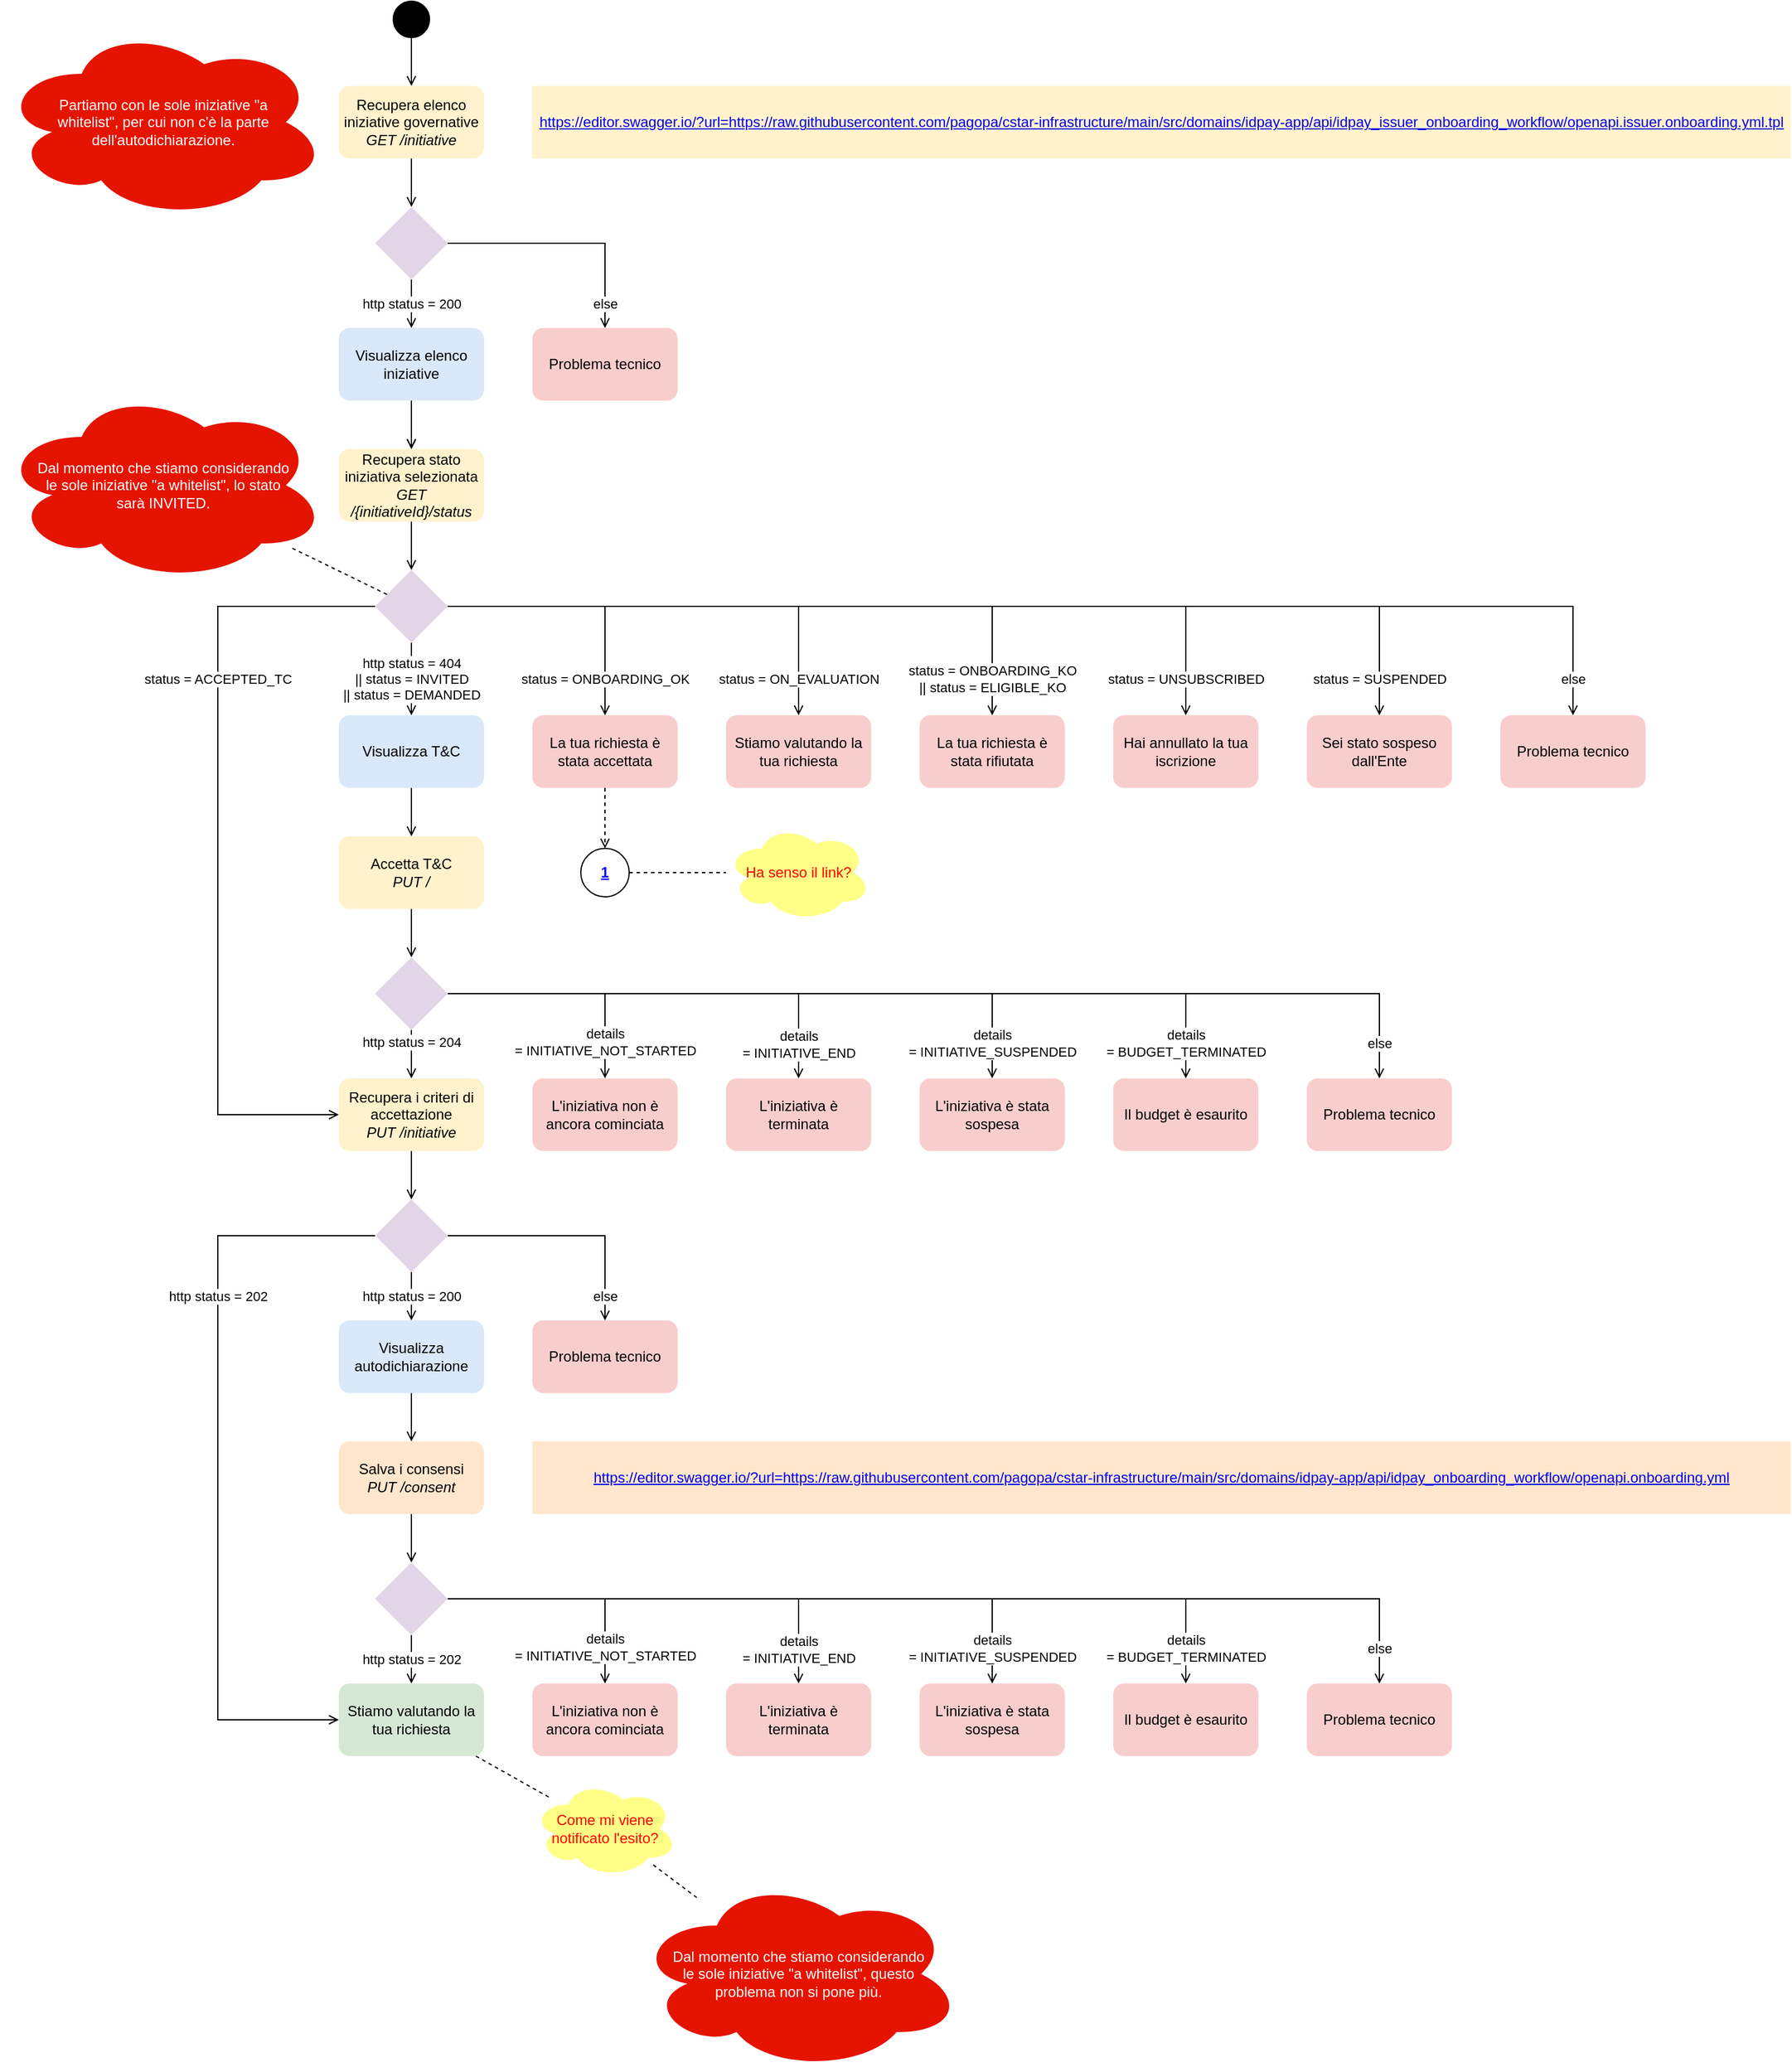 <mxfile version="22.0.2" type="device" pages="2">
  <diagram id="C5RBs43oDa-KdzZeNtuy" name="Page-1">
    <mxGraphModel dx="1434" dy="1938" grid="1" gridSize="10" guides="1" tooltips="1" connect="1" arrows="1" fold="1" page="1" pageScale="1" pageWidth="827" pageHeight="1169" math="0" shadow="0">
      <root>
        <mxCell id="WIyWlLk6GJQsqaUBKTNV-0" />
        <mxCell id="WIyWlLk6GJQsqaUBKTNV-1" parent="WIyWlLk6GJQsqaUBKTNV-0" />
        <mxCell id="qGCGU6DXUPIUFczs42bc-5" value="http status = 200" style="endArrow=open;html=1;rounded=0;endFill=0;exitX=0.5;exitY=1;exitDx=0;exitDy=0;entryX=0.5;entryY=0;entryDx=0;entryDy=0;" parent="WIyWlLk6GJQsqaUBKTNV-1" source="qGCGU6DXUPIUFczs42bc-77" target="qGCGU6DXUPIUFczs42bc-14" edge="1">
          <mxGeometry width="50" height="50" relative="1" as="geometry">
            <mxPoint x="390" y="-910" as="sourcePoint" />
            <mxPoint x="280" y="-920" as="targetPoint" />
            <mxPoint as="offset" />
          </mxGeometry>
        </mxCell>
        <mxCell id="qGCGU6DXUPIUFczs42bc-6" value="" style="endArrow=open;html=1;rounded=0;endFill=0;" parent="WIyWlLk6GJQsqaUBKTNV-1" edge="1">
          <mxGeometry width="50" height="50" relative="1" as="geometry">
            <mxPoint x="420" y="-820" as="sourcePoint" />
            <mxPoint x="420" y="-780" as="targetPoint" />
          </mxGeometry>
        </mxCell>
        <mxCell id="qGCGU6DXUPIUFczs42bc-7" value="" style="endArrow=open;html=1;rounded=0;endFill=0;exitX=0.5;exitY=1;exitDx=0;exitDy=0;entryX=0.5;entryY=0;entryDx=0;entryDy=0;" parent="WIyWlLk6GJQsqaUBKTNV-1" source="qGCGU6DXUPIUFczs42bc-14" target="qGCGU6DXUPIUFczs42bc-15" edge="1">
          <mxGeometry width="50" height="50" relative="1" as="geometry">
            <mxPoint x="450" y="-810" as="sourcePoint" />
            <mxPoint x="470" y="-790" as="targetPoint" />
          </mxGeometry>
        </mxCell>
        <mxCell id="qGCGU6DXUPIUFczs42bc-9" value="" style="endArrow=open;html=1;rounded=0;endFill=0;entryX=0.5;entryY=0;entryDx=0;entryDy=0;exitX=0.5;exitY=1;exitDx=0;exitDy=0;" parent="WIyWlLk6GJQsqaUBKTNV-1" source="qGCGU6DXUPIUFczs42bc-10" target="qGCGU6DXUPIUFczs42bc-12" edge="1">
          <mxGeometry width="50" height="50" relative="1" as="geometry">
            <mxPoint x="450" y="-1110" as="sourcePoint" />
            <mxPoint x="470" y="-1100" as="targetPoint" />
          </mxGeometry>
        </mxCell>
        <mxCell id="qGCGU6DXUPIUFczs42bc-10" value="" style="ellipse;fillColor=strokeColor;html=1;" parent="WIyWlLk6GJQsqaUBKTNV-1" vertex="1">
          <mxGeometry x="405" y="-1150" width="30" height="30" as="geometry" />
        </mxCell>
        <mxCell id="qGCGU6DXUPIUFczs42bc-12" value="Recupera elenco iniziative governative&lt;br&gt;&lt;i&gt;GET /initiative&lt;/i&gt;" style="rounded=1;whiteSpace=wrap;html=1;fillColor=#fff2cc;strokeColor=none;" parent="WIyWlLk6GJQsqaUBKTNV-1" vertex="1">
          <mxGeometry x="360" y="-1080" width="120" height="60" as="geometry" />
        </mxCell>
        <mxCell id="qGCGU6DXUPIUFczs42bc-14" value="Visualizza elenco iniziative" style="rounded=1;whiteSpace=wrap;html=1;fillColor=#dae8fc;strokeColor=none;" parent="WIyWlLk6GJQsqaUBKTNV-1" vertex="1">
          <mxGeometry x="360" y="-880" width="120" height="60" as="geometry" />
        </mxCell>
        <mxCell id="qGCGU6DXUPIUFczs42bc-15" value="Recupera stato iniziativa selezionata&lt;br&gt;&lt;i&gt;GET /{initiativeId}/status&lt;/i&gt;" style="rounded=1;whiteSpace=wrap;html=1;fillColor=#fff2cc;strokeColor=none;" parent="WIyWlLk6GJQsqaUBKTNV-1" vertex="1">
          <mxGeometry x="360" y="-780" width="120" height="60" as="geometry" />
        </mxCell>
        <mxCell id="qGCGU6DXUPIUFczs42bc-22" value="" style="rhombus;whiteSpace=wrap;html=1;fillColor=#e1d5e7;strokeColor=none;" parent="WIyWlLk6GJQsqaUBKTNV-1" vertex="1">
          <mxGeometry x="390" y="-680" width="60" height="60" as="geometry" />
        </mxCell>
        <mxCell id="qGCGU6DXUPIUFczs42bc-23" value="" style="endArrow=open;html=1;rounded=0;endFill=0;exitX=0.5;exitY=1;exitDx=0;exitDy=0;entryX=0.5;entryY=0;entryDx=0;entryDy=0;" parent="WIyWlLk6GJQsqaUBKTNV-1" source="qGCGU6DXUPIUFczs42bc-15" target="qGCGU6DXUPIUFczs42bc-22" edge="1">
          <mxGeometry width="50" height="50" relative="1" as="geometry">
            <mxPoint x="430" y="-810" as="sourcePoint" />
            <mxPoint x="430" y="-770" as="targetPoint" />
            <Array as="points" />
          </mxGeometry>
        </mxCell>
        <mxCell id="qGCGU6DXUPIUFczs42bc-24" value="http status = 404&lt;br&gt;|| status = INVITED&lt;br&gt;|| status = DEMANDED" style="endArrow=open;html=1;rounded=0;endFill=0;edgeStyle=orthogonalEdgeStyle;" parent="WIyWlLk6GJQsqaUBKTNV-1" source="qGCGU6DXUPIUFczs42bc-22" target="qGCGU6DXUPIUFczs42bc-44" edge="1">
          <mxGeometry width="50" height="50" relative="1" as="geometry">
            <mxPoint x="430" y="-710" as="sourcePoint" />
            <mxPoint x="200" y="-510" as="targetPoint" />
            <mxPoint as="offset" />
          </mxGeometry>
        </mxCell>
        <mxCell id="qGCGU6DXUPIUFczs42bc-25" value="status = ONBOARDING_OK" style="endArrow=open;html=1;rounded=0;endFill=0;edgeStyle=orthogonalEdgeStyle;exitX=1;exitY=0.5;exitDx=0;exitDy=0;entryX=0.5;entryY=0;entryDx=0;entryDy=0;" parent="WIyWlLk6GJQsqaUBKTNV-1" source="qGCGU6DXUPIUFczs42bc-22" target="qGCGU6DXUPIUFczs42bc-64" edge="1">
          <mxGeometry x="0.727" width="50" height="50" relative="1" as="geometry">
            <mxPoint x="460" y="-620" as="sourcePoint" />
            <mxPoint x="550" y="-570" as="targetPoint" />
            <mxPoint as="offset" />
          </mxGeometry>
        </mxCell>
        <mxCell id="qGCGU6DXUPIUFczs42bc-26" value="status = ACCEPTED_TC" style="endArrow=open;html=1;rounded=0;endFill=0;exitX=0;exitY=0.5;exitDx=0;exitDy=0;edgeStyle=orthogonalEdgeStyle;entryX=0;entryY=0.5;entryDx=0;entryDy=0;" parent="WIyWlLk6GJQsqaUBKTNV-1" source="qGCGU6DXUPIUFczs42bc-22" target="qGCGU6DXUPIUFczs42bc-87" edge="1">
          <mxGeometry x="-0.415" width="50" height="50" relative="1" as="geometry">
            <mxPoint x="438" y="-618" as="sourcePoint" />
            <mxPoint x="330" y="-240" as="targetPoint" />
            <Array as="points">
              <mxPoint x="260" y="-650" />
              <mxPoint x="260" y="-230" />
            </Array>
            <mxPoint as="offset" />
          </mxGeometry>
        </mxCell>
        <mxCell id="qGCGU6DXUPIUFczs42bc-27" value="status = ON_EVALUATION" style="endArrow=open;html=1;rounded=0;endFill=0;edgeStyle=orthogonalEdgeStyle;entryX=0.5;entryY=0;entryDx=0;entryDy=0;exitX=1;exitY=0.5;exitDx=0;exitDy=0;" parent="WIyWlLk6GJQsqaUBKTNV-1" source="qGCGU6DXUPIUFczs42bc-22" target="qGCGU6DXUPIUFczs42bc-28" edge="1">
          <mxGeometry x="0.842" width="50" height="50" relative="1" as="geometry">
            <mxPoint x="470" y="-690" as="sourcePoint" />
            <mxPoint x="750" y="-570" as="targetPoint" />
            <mxPoint as="offset" />
          </mxGeometry>
        </mxCell>
        <mxCell id="qGCGU6DXUPIUFczs42bc-28" value="Stiamo valutando la tua richiesta" style="rounded=1;whiteSpace=wrap;html=1;fillColor=#f8cecc;strokeColor=none;" parent="WIyWlLk6GJQsqaUBKTNV-1" vertex="1">
          <mxGeometry x="680" y="-560" width="120" height="60" as="geometry" />
        </mxCell>
        <mxCell id="qGCGU6DXUPIUFczs42bc-29" value="La tua richiesta è stata rifiutata" style="rounded=1;whiteSpace=wrap;html=1;fillColor=#f8cecc;strokeColor=none;" parent="WIyWlLk6GJQsqaUBKTNV-1" vertex="1">
          <mxGeometry x="840" y="-560" width="120" height="60" as="geometry" />
        </mxCell>
        <mxCell id="qGCGU6DXUPIUFczs42bc-30" value="status = ONBOARDING_KO&lt;br&gt;|| status = ELIGIBLE_KO" style="endArrow=open;html=1;rounded=0;endFill=0;edgeStyle=elbowEdgeStyle;entryX=0.5;entryY=0;entryDx=0;entryDy=0;exitX=1;exitY=0.5;exitDx=0;exitDy=0;" parent="WIyWlLk6GJQsqaUBKTNV-1" source="qGCGU6DXUPIUFczs42bc-22" target="qGCGU6DXUPIUFczs42bc-29" edge="1">
          <mxGeometry x="0.889" width="50" height="50" relative="1" as="geometry">
            <mxPoint x="460" y="-680" as="sourcePoint" />
            <mxPoint x="760" y="-513" as="targetPoint" />
            <Array as="points">
              <mxPoint x="900" y="-600" />
            </Array>
            <mxPoint as="offset" />
          </mxGeometry>
        </mxCell>
        <mxCell id="qGCGU6DXUPIUFczs42bc-32" value="status = UNSUBSCRIBED" style="endArrow=open;html=1;rounded=0;endFill=0;edgeStyle=orthogonalEdgeStyle;exitX=1;exitY=0.5;exitDx=0;exitDy=0;entryX=0.5;entryY=0;entryDx=0;entryDy=0;" parent="WIyWlLk6GJQsqaUBKTNV-1" source="qGCGU6DXUPIUFczs42bc-22" target="qGCGU6DXUPIUFczs42bc-33" edge="1">
          <mxGeometry x="0.914" width="50" height="50" relative="1" as="geometry">
            <mxPoint x="580" y="-710" as="sourcePoint" />
            <mxPoint x="1080" y="-570" as="targetPoint" />
            <mxPoint as="offset" />
          </mxGeometry>
        </mxCell>
        <mxCell id="qGCGU6DXUPIUFczs42bc-33" value="Hai annullato la tua iscrizione" style="rounded=1;whiteSpace=wrap;html=1;fillColor=#f8cecc;strokeColor=none;" parent="WIyWlLk6GJQsqaUBKTNV-1" vertex="1">
          <mxGeometry x="1000" y="-560" width="120" height="60" as="geometry" />
        </mxCell>
        <mxCell id="qGCGU6DXUPIUFczs42bc-39" value="Sei stato sospeso dall&#39;Ente" style="rounded=1;whiteSpace=wrap;html=1;fillColor=#f8cecc;strokeColor=none;" parent="WIyWlLk6GJQsqaUBKTNV-1" vertex="1">
          <mxGeometry x="1160" y="-560" width="120" height="60" as="geometry" />
        </mxCell>
        <mxCell id="qGCGU6DXUPIUFczs42bc-42" value="status = SUSPENDED" style="endArrow=open;html=1;rounded=0;endFill=0;edgeStyle=orthogonalEdgeStyle;entryX=0.5;entryY=0;entryDx=0;entryDy=0;exitX=1;exitY=0.5;exitDx=0;exitDy=0;" parent="WIyWlLk6GJQsqaUBKTNV-1" source="qGCGU6DXUPIUFczs42bc-22" target="qGCGU6DXUPIUFczs42bc-39" edge="1">
          <mxGeometry x="0.93" width="50" height="50" relative="1" as="geometry">
            <mxPoint x="460" y="-710" as="sourcePoint" />
            <mxPoint x="1240" y="-570" as="targetPoint" />
            <mxPoint as="offset" />
          </mxGeometry>
        </mxCell>
        <mxCell id="qGCGU6DXUPIUFczs42bc-44" value="Visualizza T&amp;amp;C" style="rounded=1;whiteSpace=wrap;html=1;fillColor=#dae8fc;strokeColor=none;" parent="WIyWlLk6GJQsqaUBKTNV-1" vertex="1">
          <mxGeometry x="360" y="-560" width="120" height="60" as="geometry" />
        </mxCell>
        <mxCell id="qGCGU6DXUPIUFczs42bc-47" value="Accetta T&amp;amp;C&lt;br&gt;&lt;i&gt;PUT /&lt;/i&gt;" style="rounded=1;whiteSpace=wrap;html=1;fillColor=#fff2cc;strokeColor=none;" parent="WIyWlLk6GJQsqaUBKTNV-1" vertex="1">
          <mxGeometry x="360" y="-460" width="120" height="60" as="geometry" />
        </mxCell>
        <mxCell id="qGCGU6DXUPIUFczs42bc-56" value="" style="endArrow=open;html=1;rounded=0;endFill=0;exitX=0.5;exitY=1;exitDx=0;exitDy=0;entryX=0.5;entryY=0;entryDx=0;entryDy=0;" parent="WIyWlLk6GJQsqaUBKTNV-1" source="qGCGU6DXUPIUFczs42bc-44" target="qGCGU6DXUPIUFczs42bc-47" edge="1">
          <mxGeometry width="50" height="50" relative="1" as="geometry">
            <mxPoint x="460" y="-480" as="sourcePoint" />
            <mxPoint x="470" y="-470" as="targetPoint" />
          </mxGeometry>
        </mxCell>
        <mxCell id="qGCGU6DXUPIUFczs42bc-58" value="&lt;font color=&quot;#0000ee&quot;&gt;&lt;u&gt;&lt;a href=&quot;https://editor.swagger.io/?url=https://raw.githubusercontent.com/pagopa/cstar-infrastructure/main/src/domains/idpay-app/api/idpay_issuer_onboarding_workflow/openapi.issuer.onboarding.yml.tpl&quot;&gt;https://editor.swagger.io/?url=https://raw.githubusercontent.com/pagopa/cstar-infrastructure/main/src/domains/idpay-app/api/idpay_issuer_onboarding_workflow/openapi.issuer.onboarding.yml.tpl&lt;/a&gt;&lt;/u&gt;&lt;/font&gt;" style="text;html=1;strokeColor=none;fillColor=#fff2cc;align=center;verticalAlign=middle;whiteSpace=wrap;rounded=0;" parent="WIyWlLk6GJQsqaUBKTNV-1" vertex="1">
          <mxGeometry x="520" y="-1080" width="1040" height="60" as="geometry" />
        </mxCell>
        <mxCell id="qGCGU6DXUPIUFczs42bc-64" value="La tua richiesta è stata accettata" style="rounded=1;whiteSpace=wrap;html=1;fillColor=#f8cecc;strokeColor=none;" parent="WIyWlLk6GJQsqaUBKTNV-1" vertex="1">
          <mxGeometry x="520" y="-560" width="120" height="60" as="geometry" />
        </mxCell>
        <mxCell id="qGCGU6DXUPIUFczs42bc-70" value="" style="rhombus;whiteSpace=wrap;html=1;fillColor=#e1d5e7;strokeColor=none;" parent="WIyWlLk6GJQsqaUBKTNV-1" vertex="1">
          <mxGeometry x="390" y="-360" width="60" height="60" as="geometry" />
        </mxCell>
        <mxCell id="qGCGU6DXUPIUFczs42bc-71" value="" style="endArrow=open;html=1;rounded=0;endFill=0;exitX=0.5;exitY=1;exitDx=0;exitDy=0;entryX=0.5;entryY=0;entryDx=0;entryDy=0;" parent="WIyWlLk6GJQsqaUBKTNV-1" source="qGCGU6DXUPIUFczs42bc-47" target="qGCGU6DXUPIUFczs42bc-70" edge="1">
          <mxGeometry width="50" height="50" relative="1" as="geometry">
            <mxPoint x="440" y="-390" as="sourcePoint" />
            <mxPoint x="460" y="-380" as="targetPoint" />
          </mxGeometry>
        </mxCell>
        <mxCell id="qGCGU6DXUPIUFczs42bc-72" value="http status = 204" style="endArrow=open;html=1;rounded=0;endFill=0;entryX=0.5;entryY=0;entryDx=0;entryDy=0;exitX=0.5;exitY=1;exitDx=0;exitDy=0;" parent="WIyWlLk6GJQsqaUBKTNV-1" source="qGCGU6DXUPIUFczs42bc-70" target="qGCGU6DXUPIUFczs42bc-87" edge="1">
          <mxGeometry x="-0.5" width="50" height="50" relative="1" as="geometry">
            <mxPoint x="350" y="-310" as="sourcePoint" />
            <mxPoint x="290" y="-250" as="targetPoint" />
            <mxPoint as="offset" />
          </mxGeometry>
        </mxCell>
        <mxCell id="qGCGU6DXUPIUFczs42bc-73" value="details&lt;br&gt;= INITIATIVE_NOT_STARTED" style="endArrow=open;html=1;rounded=0;endFill=0;entryX=0.5;entryY=0;entryDx=0;entryDy=0;exitX=1;exitY=0.5;exitDx=0;exitDy=0;edgeStyle=orthogonalEdgeStyle;" parent="WIyWlLk6GJQsqaUBKTNV-1" source="qGCGU6DXUPIUFczs42bc-70" target="qGCGU6DXUPIUFczs42bc-89" edge="1">
          <mxGeometry x="0.7" width="50" height="50" relative="1" as="geometry">
            <mxPoint x="413" y="-307" as="sourcePoint" />
            <mxPoint x="580" y="-190" as="targetPoint" />
            <Array as="points">
              <mxPoint x="580" y="-330" />
            </Array>
            <mxPoint as="offset" />
          </mxGeometry>
        </mxCell>
        <mxCell id="qGCGU6DXUPIUFczs42bc-74" value="details&lt;br&gt;= INITIATIVE_END" style="endArrow=open;html=1;rounded=0;endFill=0;entryX=0.5;entryY=0;entryDx=0;entryDy=0;exitX=1;exitY=0.5;exitDx=0;exitDy=0;edgeStyle=orthogonalEdgeStyle;" parent="WIyWlLk6GJQsqaUBKTNV-1" source="qGCGU6DXUPIUFczs42bc-70" target="qGCGU6DXUPIUFczs42bc-92" edge="1">
          <mxGeometry x="0.842" width="50" height="50" relative="1" as="geometry">
            <mxPoint x="446" y="-306" as="sourcePoint" />
            <mxPoint x="740" y="-300" as="targetPoint" />
            <Array as="points">
              <mxPoint x="740" y="-330" />
            </Array>
            <mxPoint as="offset" />
          </mxGeometry>
        </mxCell>
        <mxCell id="qGCGU6DXUPIUFczs42bc-75" value="details&lt;br&gt;= BUDGET_TERMINATED" style="endArrow=open;html=1;rounded=0;endFill=0;entryX=0.5;entryY=0;entryDx=0;entryDy=0;exitX=1;exitY=0.5;exitDx=0;exitDy=0;edgeStyle=orthogonalEdgeStyle;" parent="WIyWlLk6GJQsqaUBKTNV-1" source="qGCGU6DXUPIUFczs42bc-70" target="qGCGU6DXUPIUFczs42bc-98" edge="1">
          <mxGeometry x="0.914" width="50" height="50" relative="1" as="geometry">
            <mxPoint x="550" y="-360" as="sourcePoint" />
            <mxPoint x="810" y="-390" as="targetPoint" />
            <mxPoint as="offset" />
          </mxGeometry>
        </mxCell>
        <mxCell id="qGCGU6DXUPIUFczs42bc-76" value="details&lt;br&gt;= INITIATIVE_SUSPENDED" style="endArrow=open;html=1;rounded=0;endFill=0;entryX=0.5;entryY=0;entryDx=0;entryDy=0;exitX=1;exitY=0.5;exitDx=0;exitDy=0;edgeStyle=orthogonalEdgeStyle;" parent="WIyWlLk6GJQsqaUBKTNV-1" source="qGCGU6DXUPIUFczs42bc-70" target="qGCGU6DXUPIUFczs42bc-95" edge="1">
          <mxGeometry x="0.889" width="50" height="50" relative="1" as="geometry">
            <mxPoint x="456" y="-324" as="sourcePoint" />
            <mxPoint x="940" y="-330" as="targetPoint" />
            <Array as="points">
              <mxPoint x="900" y="-330" />
            </Array>
            <mxPoint as="offset" />
          </mxGeometry>
        </mxCell>
        <mxCell id="qGCGU6DXUPIUFczs42bc-78" value="" style="endArrow=open;html=1;rounded=0;endFill=0;exitX=0.5;exitY=1;exitDx=0;exitDy=0;entryX=0.5;entryY=0;entryDx=0;entryDy=0;" parent="WIyWlLk6GJQsqaUBKTNV-1" source="qGCGU6DXUPIUFczs42bc-12" target="qGCGU6DXUPIUFczs42bc-77" edge="1">
          <mxGeometry width="50" height="50" relative="1" as="geometry">
            <mxPoint x="440" y="-1010" as="sourcePoint" />
            <mxPoint x="460" y="-980" as="targetPoint" />
          </mxGeometry>
        </mxCell>
        <mxCell id="qGCGU6DXUPIUFczs42bc-77" value="" style="rhombus;whiteSpace=wrap;html=1;fillColor=#e1d5e7;strokeColor=none;" parent="WIyWlLk6GJQsqaUBKTNV-1" vertex="1">
          <mxGeometry x="390" y="-980" width="60" height="60" as="geometry" />
        </mxCell>
        <mxCell id="qGCGU6DXUPIUFczs42bc-79" value="Problema tecnico" style="rounded=1;whiteSpace=wrap;html=1;fillColor=#f8cecc;strokeColor=none;" parent="WIyWlLk6GJQsqaUBKTNV-1" vertex="1">
          <mxGeometry x="520" y="-880" width="120" height="60" as="geometry" />
        </mxCell>
        <mxCell id="qGCGU6DXUPIUFczs42bc-82" value="else" style="endArrow=open;html=1;rounded=0;endFill=0;exitX=1;exitY=0.5;exitDx=0;exitDy=0;edgeStyle=orthogonalEdgeStyle;" parent="WIyWlLk6GJQsqaUBKTNV-1" source="qGCGU6DXUPIUFczs42bc-77" target="qGCGU6DXUPIUFczs42bc-79" edge="1">
          <mxGeometry x="0.8" width="50" height="50" relative="1" as="geometry">
            <mxPoint x="430" y="-910" as="sourcePoint" />
            <mxPoint x="430" y="-870" as="targetPoint" />
            <mxPoint as="offset" />
          </mxGeometry>
        </mxCell>
        <mxCell id="qGCGU6DXUPIUFczs42bc-83" value="Problema tecnico" style="rounded=1;whiteSpace=wrap;html=1;fillColor=#f8cecc;strokeColor=none;" parent="WIyWlLk6GJQsqaUBKTNV-1" vertex="1">
          <mxGeometry x="1320" y="-560" width="120" height="60" as="geometry" />
        </mxCell>
        <mxCell id="qGCGU6DXUPIUFczs42bc-86" value="else" style="endArrow=open;html=1;rounded=0;endFill=0;edgeStyle=orthogonalEdgeStyle;entryX=0.5;entryY=0;entryDx=0;entryDy=0;exitX=1;exitY=0.5;exitDx=0;exitDy=0;" parent="WIyWlLk6GJQsqaUBKTNV-1" source="qGCGU6DXUPIUFczs42bc-22" target="qGCGU6DXUPIUFczs42bc-83" edge="1">
          <mxGeometry x="0.941" width="50" height="50" relative="1" as="geometry">
            <mxPoint x="460" y="-690" as="sourcePoint" />
            <mxPoint x="1410" y="-580" as="targetPoint" />
            <mxPoint as="offset" />
          </mxGeometry>
        </mxCell>
        <mxCell id="qGCGU6DXUPIUFczs42bc-87" value="Recupera i criteri di accettazione&lt;br&gt;&lt;i&gt;PUT /initiative&lt;/i&gt;" style="rounded=1;whiteSpace=wrap;html=1;fillColor=#fff2cc;strokeColor=none;" parent="WIyWlLk6GJQsqaUBKTNV-1" vertex="1">
          <mxGeometry x="360" y="-260" width="120" height="60" as="geometry" />
        </mxCell>
        <mxCell id="qGCGU6DXUPIUFczs42bc-88" value="Visualizza autodichiarazione" style="rounded=1;whiteSpace=wrap;html=1;fillColor=#dae8fc;strokeColor=none;" parent="WIyWlLk6GJQsqaUBKTNV-1" vertex="1">
          <mxGeometry x="360" y="-60" width="120" height="60" as="geometry" />
        </mxCell>
        <mxCell id="qGCGU6DXUPIUFczs42bc-89" value="L&#39;iniziativa non è ancora cominciata" style="rounded=1;whiteSpace=wrap;html=1;fillColor=#f8cecc;strokeColor=none;" parent="WIyWlLk6GJQsqaUBKTNV-1" vertex="1">
          <mxGeometry x="520" y="-260" width="120" height="60" as="geometry" />
        </mxCell>
        <mxCell id="qGCGU6DXUPIUFczs42bc-92" value="L&#39;iniziativa è terminata" style="rounded=1;whiteSpace=wrap;html=1;fillColor=#f8cecc;strokeColor=none;" parent="WIyWlLk6GJQsqaUBKTNV-1" vertex="1">
          <mxGeometry x="680" y="-260" width="120" height="60" as="geometry" />
        </mxCell>
        <mxCell id="qGCGU6DXUPIUFczs42bc-95" value="L&#39;iniziativa è stata sospesa" style="rounded=1;whiteSpace=wrap;html=1;fillColor=#f8cecc;strokeColor=none;" parent="WIyWlLk6GJQsqaUBKTNV-1" vertex="1">
          <mxGeometry x="840" y="-260" width="120" height="60" as="geometry" />
        </mxCell>
        <mxCell id="qGCGU6DXUPIUFczs42bc-98" value="Il budget è esaurito" style="rounded=1;whiteSpace=wrap;html=1;fillColor=#f8cecc;strokeColor=none;" parent="WIyWlLk6GJQsqaUBKTNV-1" vertex="1">
          <mxGeometry x="1000" y="-260" width="120" height="60" as="geometry" />
        </mxCell>
        <mxCell id="qGCGU6DXUPIUFczs42bc-101" value="" style="rhombus;whiteSpace=wrap;html=1;fillColor=#e1d5e7;strokeColor=none;" parent="WIyWlLk6GJQsqaUBKTNV-1" vertex="1">
          <mxGeometry x="390" y="-160" width="60" height="60" as="geometry" />
        </mxCell>
        <mxCell id="qGCGU6DXUPIUFczs42bc-103" value="" style="endArrow=open;html=1;rounded=0;endFill=0;entryX=0.5;entryY=0;entryDx=0;entryDy=0;" parent="WIyWlLk6GJQsqaUBKTNV-1" target="qGCGU6DXUPIUFczs42bc-101" edge="1">
          <mxGeometry width="50" height="50" relative="1" as="geometry">
            <mxPoint x="420" y="-200" as="sourcePoint" />
            <mxPoint x="430" y="-370" as="targetPoint" />
          </mxGeometry>
        </mxCell>
        <mxCell id="qGCGU6DXUPIUFczs42bc-104" value="http status = 200" style="endArrow=open;html=1;rounded=0;endFill=0;exitX=0.5;exitY=1;exitDx=0;exitDy=0;entryX=0.5;entryY=0;entryDx=0;entryDy=0;" parent="WIyWlLk6GJQsqaUBKTNV-1" source="qGCGU6DXUPIUFczs42bc-101" target="qGCGU6DXUPIUFczs42bc-88" edge="1">
          <mxGeometry width="50" height="50" relative="1" as="geometry">
            <mxPoint x="430" y="-310" as="sourcePoint" />
            <mxPoint x="490" y="30" as="targetPoint" />
            <mxPoint as="offset" />
          </mxGeometry>
        </mxCell>
        <mxCell id="qGCGU6DXUPIUFczs42bc-105" value="Salva i consensi&lt;br&gt;&lt;i&gt;PUT /consent&lt;/i&gt;" style="rounded=1;whiteSpace=wrap;html=1;fillColor=#ffe6cc;strokeColor=none;" parent="WIyWlLk6GJQsqaUBKTNV-1" vertex="1">
          <mxGeometry x="360" y="40" width="120" height="60" as="geometry" />
        </mxCell>
        <mxCell id="qGCGU6DXUPIUFczs42bc-106" value="" style="endArrow=open;html=1;rounded=0;endFill=0;entryX=0.5;entryY=0;entryDx=0;entryDy=0;exitX=0.5;exitY=1;exitDx=0;exitDy=0;" parent="WIyWlLk6GJQsqaUBKTNV-1" source="qGCGU6DXUPIUFczs42bc-88" target="qGCGU6DXUPIUFczs42bc-105" edge="1">
          <mxGeometry width="50" height="50" relative="1" as="geometry">
            <mxPoint x="430" y="-190" as="sourcePoint" />
            <mxPoint x="490" y="30" as="targetPoint" />
          </mxGeometry>
        </mxCell>
        <mxCell id="qGCGU6DXUPIUFczs42bc-107" value="Problema tecnico" style="rounded=1;whiteSpace=wrap;html=1;fillColor=#f8cecc;strokeColor=none;" parent="WIyWlLk6GJQsqaUBKTNV-1" vertex="1">
          <mxGeometry x="1160" y="-260" width="120" height="60" as="geometry" />
        </mxCell>
        <mxCell id="qGCGU6DXUPIUFczs42bc-110" value="else" style="endArrow=open;html=1;rounded=0;endFill=0;edgeStyle=orthogonalEdgeStyle;entryX=0.5;entryY=0;entryDx=0;entryDy=0;exitX=1;exitY=0.5;exitDx=0;exitDy=0;" parent="WIyWlLk6GJQsqaUBKTNV-1" source="qGCGU6DXUPIUFczs42bc-70" target="qGCGU6DXUPIUFczs42bc-107" edge="1">
          <mxGeometry x="0.93" width="50" height="50" relative="1" as="geometry">
            <mxPoint x="460" y="-640" as="sourcePoint" />
            <mxPoint x="1390" y="-550" as="targetPoint" />
            <mxPoint as="offset" />
          </mxGeometry>
        </mxCell>
        <mxCell id="qGCGU6DXUPIUFczs42bc-111" value="&lt;font color=&quot;#0000ee&quot;&gt;&lt;u&gt;&lt;a href=&quot;https://editor.swagger.io/?url=https://raw.githubusercontent.com/pagopa/cstar-infrastructure/main/src/domains/idpay-app/api/idpay_onboarding_workflow/openapi.onboarding.yml&quot;&gt;https://editor.swagger.io/?url=https://raw.githubusercontent.com/pagopa/cstar-infrastructure/main/src/domains/idpay-app/api/idpay_onboarding_workflow/openapi.onboarding.yml&lt;/a&gt;&lt;/u&gt;&lt;/font&gt;" style="text;html=1;strokeColor=none;fillColor=#ffe6cc;align=center;verticalAlign=middle;whiteSpace=wrap;rounded=0;" parent="WIyWlLk6GJQsqaUBKTNV-1" vertex="1">
          <mxGeometry x="520" y="40" width="1040" height="60" as="geometry" />
        </mxCell>
        <mxCell id="qGCGU6DXUPIUFczs42bc-114" value="Problema tecnico" style="rounded=1;whiteSpace=wrap;html=1;fillColor=#f8cecc;strokeColor=none;" parent="WIyWlLk6GJQsqaUBKTNV-1" vertex="1">
          <mxGeometry x="520" y="-60" width="120" height="60" as="geometry" />
        </mxCell>
        <mxCell id="qGCGU6DXUPIUFczs42bc-117" value="else" style="endArrow=open;html=1;rounded=0;endFill=0;edgeStyle=orthogonalEdgeStyle;entryX=0.5;entryY=0;entryDx=0;entryDy=0;exitX=1;exitY=0.5;exitDx=0;exitDy=0;" parent="WIyWlLk6GJQsqaUBKTNV-1" source="qGCGU6DXUPIUFczs42bc-101" target="qGCGU6DXUPIUFczs42bc-114" edge="1">
          <mxGeometry x="0.8" width="50" height="50" relative="1" as="geometry">
            <mxPoint x="460" y="-340" as="sourcePoint" />
            <mxPoint x="1230" y="-250" as="targetPoint" />
            <mxPoint as="offset" />
          </mxGeometry>
        </mxCell>
        <mxCell id="qGCGU6DXUPIUFczs42bc-118" value="Stiamo valutando la tua richiesta" style="rounded=1;whiteSpace=wrap;html=1;fillColor=#d5e8d4;strokeColor=none;" parent="WIyWlLk6GJQsqaUBKTNV-1" vertex="1">
          <mxGeometry x="360" y="240" width="120" height="60" as="geometry" />
        </mxCell>
        <mxCell id="qGCGU6DXUPIUFczs42bc-119" value="http status = 202" style="endArrow=open;html=1;rounded=0;endFill=0;edgeStyle=orthogonalEdgeStyle;entryX=0;entryY=0.5;entryDx=0;entryDy=0;exitX=0;exitY=0.5;exitDx=0;exitDy=0;" parent="WIyWlLk6GJQsqaUBKTNV-1" source="qGCGU6DXUPIUFczs42bc-101" target="qGCGU6DXUPIUFczs42bc-118" edge="1">
          <mxGeometry x="-0.429" width="50" height="50" relative="1" as="geometry">
            <mxPoint x="460" y="-120" as="sourcePoint" />
            <mxPoint x="590" y="-50" as="targetPoint" />
            <mxPoint as="offset" />
            <Array as="points">
              <mxPoint x="260" y="-130" />
              <mxPoint x="260" y="270" />
            </Array>
          </mxGeometry>
        </mxCell>
        <mxCell id="qGCGU6DXUPIUFczs42bc-120" value="" style="rhombus;whiteSpace=wrap;html=1;fillColor=#e1d5e7;strokeColor=none;" parent="WIyWlLk6GJQsqaUBKTNV-1" vertex="1">
          <mxGeometry x="390" y="140" width="60" height="60" as="geometry" />
        </mxCell>
        <mxCell id="qGCGU6DXUPIUFczs42bc-121" value="" style="endArrow=open;html=1;rounded=0;endFill=0;entryX=0.5;entryY=0;entryDx=0;entryDy=0;exitX=0.5;exitY=1;exitDx=0;exitDy=0;" parent="WIyWlLk6GJQsqaUBKTNV-1" source="qGCGU6DXUPIUFczs42bc-105" target="qGCGU6DXUPIUFczs42bc-120" edge="1">
          <mxGeometry width="50" height="50" relative="1" as="geometry">
            <mxPoint x="430" y="10" as="sourcePoint" />
            <mxPoint x="430" y="50" as="targetPoint" />
          </mxGeometry>
        </mxCell>
        <mxCell id="qGCGU6DXUPIUFczs42bc-122" value="http status = 202" style="endArrow=open;html=1;rounded=0;endFill=0;exitX=0.5;exitY=1;exitDx=0;exitDy=0;entryX=0.5;entryY=0;entryDx=0;entryDy=0;" parent="WIyWlLk6GJQsqaUBKTNV-1" source="qGCGU6DXUPIUFczs42bc-120" target="qGCGU6DXUPIUFczs42bc-118" edge="1">
          <mxGeometry width="50" height="50" relative="1" as="geometry">
            <mxPoint x="690" y="100" as="sourcePoint" />
            <mxPoint x="680" y="160" as="targetPoint" />
            <mxPoint as="offset" />
          </mxGeometry>
        </mxCell>
        <mxCell id="qGCGU6DXUPIUFczs42bc-123" value="details&lt;br&gt;= INITIATIVE_NOT_STARTED" style="endArrow=open;html=1;rounded=0;endFill=0;entryX=0.5;entryY=0;entryDx=0;entryDy=0;exitX=1;exitY=0.5;exitDx=0;exitDy=0;edgeStyle=orthogonalEdgeStyle;" parent="WIyWlLk6GJQsqaUBKTNV-1" source="qGCGU6DXUPIUFczs42bc-120" target="qGCGU6DXUPIUFczs42bc-127" edge="1">
          <mxGeometry x="0.7" width="50" height="50" relative="1" as="geometry">
            <mxPoint x="450" y="170" as="sourcePoint" />
            <mxPoint x="580" y="310" as="targetPoint" />
            <Array as="points">
              <mxPoint x="580" y="170" />
            </Array>
            <mxPoint as="offset" />
          </mxGeometry>
        </mxCell>
        <mxCell id="qGCGU6DXUPIUFczs42bc-124" value="details&lt;br&gt;= INITIATIVE_END" style="endArrow=open;html=1;rounded=0;endFill=0;entryX=0.5;entryY=0;entryDx=0;entryDy=0;exitX=1;exitY=0.5;exitDx=0;exitDy=0;edgeStyle=orthogonalEdgeStyle;" parent="WIyWlLk6GJQsqaUBKTNV-1" source="qGCGU6DXUPIUFczs42bc-120" target="qGCGU6DXUPIUFczs42bc-128" edge="1">
          <mxGeometry x="0.842" width="50" height="50" relative="1" as="geometry">
            <mxPoint x="450" y="170" as="sourcePoint" />
            <mxPoint x="740" y="200" as="targetPoint" />
            <Array as="points">
              <mxPoint x="740" y="170" />
            </Array>
            <mxPoint as="offset" />
          </mxGeometry>
        </mxCell>
        <mxCell id="qGCGU6DXUPIUFczs42bc-125" value="details&lt;br&gt;= BUDGET_TERMINATED" style="endArrow=open;html=1;rounded=0;endFill=0;entryX=0.5;entryY=0;entryDx=0;entryDy=0;exitX=1;exitY=0.5;exitDx=0;exitDy=0;edgeStyle=orthogonalEdgeStyle;" parent="WIyWlLk6GJQsqaUBKTNV-1" source="qGCGU6DXUPIUFczs42bc-120" target="qGCGU6DXUPIUFczs42bc-130" edge="1">
          <mxGeometry x="0.914" width="50" height="50" relative="1" as="geometry">
            <mxPoint x="450" y="170" as="sourcePoint" />
            <mxPoint x="810" y="110" as="targetPoint" />
            <mxPoint as="offset" />
          </mxGeometry>
        </mxCell>
        <mxCell id="qGCGU6DXUPIUFczs42bc-126" value="details&lt;br&gt;= INITIATIVE_SUSPENDED" style="endArrow=open;html=1;rounded=0;endFill=0;entryX=0.5;entryY=0;entryDx=0;entryDy=0;exitX=1;exitY=0.5;exitDx=0;exitDy=0;edgeStyle=orthogonalEdgeStyle;" parent="WIyWlLk6GJQsqaUBKTNV-1" source="qGCGU6DXUPIUFczs42bc-120" target="qGCGU6DXUPIUFczs42bc-129" edge="1">
          <mxGeometry x="0.889" width="50" height="50" relative="1" as="geometry">
            <mxPoint x="450" y="170" as="sourcePoint" />
            <mxPoint x="940" y="170" as="targetPoint" />
            <Array as="points">
              <mxPoint x="900" y="170" />
            </Array>
            <mxPoint as="offset" />
          </mxGeometry>
        </mxCell>
        <mxCell id="qGCGU6DXUPIUFczs42bc-127" value="L&#39;iniziativa non è ancora cominciata" style="rounded=1;whiteSpace=wrap;html=1;fillColor=#f8cecc;strokeColor=none;" parent="WIyWlLk6GJQsqaUBKTNV-1" vertex="1">
          <mxGeometry x="520" y="240" width="120" height="60" as="geometry" />
        </mxCell>
        <mxCell id="qGCGU6DXUPIUFczs42bc-128" value="L&#39;iniziativa è terminata" style="rounded=1;whiteSpace=wrap;html=1;fillColor=#f8cecc;strokeColor=none;" parent="WIyWlLk6GJQsqaUBKTNV-1" vertex="1">
          <mxGeometry x="680" y="240" width="120" height="60" as="geometry" />
        </mxCell>
        <mxCell id="qGCGU6DXUPIUFczs42bc-129" value="L&#39;iniziativa è stata sospesa" style="rounded=1;whiteSpace=wrap;html=1;fillColor=#f8cecc;strokeColor=none;" parent="WIyWlLk6GJQsqaUBKTNV-1" vertex="1">
          <mxGeometry x="840" y="240" width="120" height="60" as="geometry" />
        </mxCell>
        <mxCell id="qGCGU6DXUPIUFczs42bc-130" value="Il budget è esaurito" style="rounded=1;whiteSpace=wrap;html=1;fillColor=#f8cecc;strokeColor=none;" parent="WIyWlLk6GJQsqaUBKTNV-1" vertex="1">
          <mxGeometry x="1000" y="240" width="120" height="60" as="geometry" />
        </mxCell>
        <mxCell id="qGCGU6DXUPIUFczs42bc-131" value="Problema tecnico" style="rounded=1;whiteSpace=wrap;html=1;fillColor=#f8cecc;strokeColor=none;" parent="WIyWlLk6GJQsqaUBKTNV-1" vertex="1">
          <mxGeometry x="1160" y="240" width="120" height="60" as="geometry" />
        </mxCell>
        <mxCell id="qGCGU6DXUPIUFczs42bc-132" value="else" style="endArrow=open;html=1;rounded=0;endFill=0;edgeStyle=orthogonalEdgeStyle;entryX=0.5;entryY=0;entryDx=0;entryDy=0;exitX=1;exitY=0.5;exitDx=0;exitDy=0;" parent="WIyWlLk6GJQsqaUBKTNV-1" source="qGCGU6DXUPIUFczs42bc-120" target="qGCGU6DXUPIUFczs42bc-131" edge="1">
          <mxGeometry x="0.93" width="50" height="50" relative="1" as="geometry">
            <mxPoint x="450" y="170" as="sourcePoint" />
            <mxPoint x="1390" y="-50" as="targetPoint" />
            <mxPoint as="offset" />
          </mxGeometry>
        </mxCell>
        <mxCell id="r8LwbI2MoH03Sycnm9gI-0" value="&lt;a href=&quot;data:page/id,ajfhm6ObnoqnsfST0zpv&quot;&gt;1&lt;/a&gt;" style="ellipse;whiteSpace=wrap;html=1;fontStyle=1;" parent="WIyWlLk6GJQsqaUBKTNV-1" vertex="1">
          <mxGeometry x="560" y="-450" width="40" height="40" as="geometry" />
        </mxCell>
        <mxCell id="r8LwbI2MoH03Sycnm9gI-1" value="" style="endArrow=open;dashed=1;html=1;rounded=0;endFill=0;" parent="WIyWlLk6GJQsqaUBKTNV-1" source="qGCGU6DXUPIUFczs42bc-64" target="r8LwbI2MoH03Sycnm9gI-0" edge="1">
          <mxGeometry width="50" height="50" relative="1" as="geometry">
            <mxPoint x="720" y="-550" as="sourcePoint" />
            <mxPoint x="770" y="-600" as="targetPoint" />
          </mxGeometry>
        </mxCell>
        <mxCell id="n4sOJwC4pDSv1OyRYRzD-0" value="Ha senso il link?" style="ellipse;shape=cloud;whiteSpace=wrap;html=1;fillColor=#ffff88;strokeColor=none;fontColor=#FF0000;" parent="WIyWlLk6GJQsqaUBKTNV-1" vertex="1">
          <mxGeometry x="680" y="-470" width="120" height="80" as="geometry" />
        </mxCell>
        <mxCell id="8K02o86CRiC4UcxAFZW_-0" value="" style="endArrow=none;dashed=1;html=1;rounded=0;" parent="WIyWlLk6GJQsqaUBKTNV-1" source="r8LwbI2MoH03Sycnm9gI-0" target="n4sOJwC4pDSv1OyRYRzD-0" edge="1">
          <mxGeometry width="50" height="50" relative="1" as="geometry">
            <mxPoint x="372" y="-500" as="sourcePoint" />
            <mxPoint x="304" y="-457" as="targetPoint" />
          </mxGeometry>
        </mxCell>
        <mxCell id="xqbrBEmJuwg4elrFEhcN-0" value="Come mi viene notificato l&#39;esito?" style="ellipse;shape=cloud;whiteSpace=wrap;html=1;fillColor=#ffff88;strokeColor=none;fontColor=#FF0000;" parent="WIyWlLk6GJQsqaUBKTNV-1" vertex="1">
          <mxGeometry x="520" y="320" width="120" height="80" as="geometry" />
        </mxCell>
        <mxCell id="xqbrBEmJuwg4elrFEhcN-1" value="" style="endArrow=none;dashed=1;html=1;rounded=0;" parent="WIyWlLk6GJQsqaUBKTNV-1" source="qGCGU6DXUPIUFczs42bc-118" target="xqbrBEmJuwg4elrFEhcN-0" edge="1">
          <mxGeometry width="50" height="50" relative="1" as="geometry">
            <mxPoint x="440" y="360" as="sourcePoint" />
            <mxPoint x="144" y="333" as="targetPoint" />
          </mxGeometry>
        </mxCell>
        <mxCell id="6zLKjmgxkQ9BI1hnWN2V-1" value="" style="endArrow=none;dashed=1;html=1;rounded=0;" edge="1" parent="WIyWlLk6GJQsqaUBKTNV-1" source="qGCGU6DXUPIUFczs42bc-22" target="r6vaugbuPEYMzbzgE1sc-1">
          <mxGeometry width="50" height="50" relative="1" as="geometry">
            <mxPoint x="370" y="510" as="sourcePoint" />
            <mxPoint x="830" y="630" as="targetPoint" />
          </mxGeometry>
        </mxCell>
        <mxCell id="6zLKjmgxkQ9BI1hnWN2V-3" value="" style="endArrow=none;dashed=1;html=1;rounded=0;" edge="1" parent="WIyWlLk6GJQsqaUBKTNV-1" source="xqbrBEmJuwg4elrFEhcN-0" target="r6vaugbuPEYMzbzgE1sc-2">
          <mxGeometry width="50" height="50" relative="1" as="geometry">
            <mxPoint x="483" y="310" as="sourcePoint" />
            <mxPoint x="500" y="420" as="targetPoint" />
          </mxGeometry>
        </mxCell>
        <mxCell id="r6vaugbuPEYMzbzgE1sc-0" value="Partiamo con le sole iniziative &quot;a whitelist&quot;, per cui non c&#39;è la parte dell&#39;autodichiarazione." style="ellipse;shape=cloud;whiteSpace=wrap;html=1;fillColor=#e51400;strokeColor=none;spacing=25;fontColor=#ffffff;" vertex="1" parent="WIyWlLk6GJQsqaUBKTNV-1">
          <mxGeometry x="80" y="-1130" width="270" height="160" as="geometry" />
        </mxCell>
        <mxCell id="r6vaugbuPEYMzbzgE1sc-1" value="Dal momento che stiamo considerando le sole iniziative &quot;a whitelist&quot;, lo stato sarà INVITED." style="ellipse;shape=cloud;whiteSpace=wrap;html=1;fillColor=#e51400;strokeColor=none;spacing=26;fontColor=#ffffff;" vertex="1" parent="WIyWlLk6GJQsqaUBKTNV-1">
          <mxGeometry x="80" y="-830" width="270" height="160" as="geometry" />
        </mxCell>
        <mxCell id="r6vaugbuPEYMzbzgE1sc-2" value="Dal momento che stiamo considerando le sole iniziative &quot;a whitelist&quot;, questo problema non si pone più." style="ellipse;shape=cloud;whiteSpace=wrap;html=1;fillColor=#e51400;strokeColor=none;spacing=26;fontColor=#ffffff;" vertex="1" parent="WIyWlLk6GJQsqaUBKTNV-1">
          <mxGeometry x="605" y="400" width="270" height="160" as="geometry" />
        </mxCell>
      </root>
    </mxGraphModel>
  </diagram>
  <diagram id="ajfhm6ObnoqnsfST0zpv" name="Page-2">
    <mxGraphModel dx="3088" dy="3107" grid="1" gridSize="10" guides="1" tooltips="1" connect="1" arrows="1" fold="1" page="1" pageScale="1" pageWidth="827" pageHeight="1169" math="0" shadow="0">
      <root>
        <mxCell id="0" />
        <mxCell id="1" parent="0" />
        <mxCell id="ynj-ZbYI_r384I81lT7_-24" value="Aggiungi carta di pagamento in uso come strumento di pagamento" style="rounded=0;whiteSpace=wrap;html=1;fillColor=#b0e3e6;verticalAlign=top;strokeColor=none;" parent="1" vertex="1">
          <mxGeometry x="-700" y="-1380" width="320" height="600" as="geometry" />
        </mxCell>
        <mxCell id="y5NDRN_KXOtQdYiV9Kn--1" value="&lt;a href=&quot;https://editor.swagger.io/?url=https://raw.githubusercontent.com/pagopa/cstar-infrastructure/main/src/domains/idpay-app/api/idpay_appio_full/openapi.appio.full.yml&quot;&gt;https://editor.swagger.io/?url=https://raw.githubusercontent.com/pagopa/cstar-infrastructure/main/src/domains/idpay-app/api/idpay_appio_full/openapi.appio.full.yml&lt;/a&gt;" style="rounded=0;whiteSpace=wrap;html=1;fillColor=#bac8d3;strokeColor=none;" parent="1" vertex="1">
          <mxGeometry x="520" y="-1380" width="880" height="60" as="geometry" />
        </mxCell>
        <mxCell id="MpxCX1pYU3xxdZi33-UD-1" value="" style="endArrow=open;html=1;rounded=0;endFill=0;entryX=0.5;entryY=0;entryDx=0;entryDy=0;exitX=0.5;exitY=1;exitDx=0;exitDy=0;" parent="1" source="MpxCX1pYU3xxdZi33-UD-2" target="MpxCX1pYU3xxdZi33-UD-3" edge="1">
          <mxGeometry width="50" height="50" relative="1" as="geometry">
            <mxPoint x="450" y="-1450" as="sourcePoint" />
            <mxPoint x="470" y="-1440" as="targetPoint" />
          </mxGeometry>
        </mxCell>
        <mxCell id="MpxCX1pYU3xxdZi33-UD-2" value="" style="ellipse;fillColor=strokeColor;html=1;" parent="1" vertex="1">
          <mxGeometry x="405" y="-1450" width="30" height="30" as="geometry" />
        </mxCell>
        <mxCell id="MpxCX1pYU3xxdZi33-UD-3" value="Recupera elenco iniziative sottoscritte&lt;br&gt;&lt;i&gt;GET /wallet&lt;/i&gt;" style="rounded=1;whiteSpace=wrap;html=1;fillColor=#bac8d3;strokeColor=none;" parent="1" vertex="1">
          <mxGeometry x="360" y="-1380" width="120" height="60" as="geometry" />
        </mxCell>
        <mxCell id="BhOTGUAf9bhwc38eQF9v-1" value="http status = 200" style="endArrow=open;html=1;rounded=0;endFill=0;exitX=0.5;exitY=1;exitDx=0;exitDy=0;entryX=0.5;entryY=0;entryDx=0;entryDy=0;" parent="1" source="BhOTGUAf9bhwc38eQF9v-3" target="hIg9SexPl5aoo1n84Njv-1" edge="1">
          <mxGeometry width="50" height="50" relative="1" as="geometry">
            <mxPoint x="390" y="-1250" as="sourcePoint" />
            <mxPoint x="460" y="-1240" as="targetPoint" />
            <mxPoint as="offset" />
          </mxGeometry>
        </mxCell>
        <mxCell id="BhOTGUAf9bhwc38eQF9v-3" value="" style="rhombus;whiteSpace=wrap;html=1;fillColor=#e1d5e7;strokeColor=none;" parent="1" vertex="1">
          <mxGeometry x="390" y="-1280" width="60" height="60" as="geometry" />
        </mxCell>
        <mxCell id="BhOTGUAf9bhwc38eQF9v-4" value="Problema tecnico" style="rounded=1;whiteSpace=wrap;html=1;fillColor=#f8cecc;strokeColor=none;" parent="1" vertex="1">
          <mxGeometry x="520" y="-1180" width="120" height="60" as="geometry" />
        </mxCell>
        <mxCell id="BhOTGUAf9bhwc38eQF9v-5" value="else" style="endArrow=open;html=1;rounded=0;endFill=0;exitX=1;exitY=0.5;exitDx=0;exitDy=0;edgeStyle=orthogonalEdgeStyle;" parent="1" source="BhOTGUAf9bhwc38eQF9v-3" target="BhOTGUAf9bhwc38eQF9v-4" edge="1">
          <mxGeometry x="0.8" width="50" height="50" relative="1" as="geometry">
            <mxPoint x="430" y="-1250" as="sourcePoint" />
            <mxPoint x="430" y="-1210" as="targetPoint" />
            <mxPoint as="offset" />
          </mxGeometry>
        </mxCell>
        <mxCell id="BhOTGUAf9bhwc38eQF9v-6" value="" style="endArrow=open;html=1;rounded=0;endFill=0;entryX=0.5;entryY=0;entryDx=0;entryDy=0;exitX=0.5;exitY=1;exitDx=0;exitDy=0;" parent="1" source="hIg9SexPl5aoo1n84Njv-1" target="B4SH7DadA2vZEDZT5OUK-1" edge="1">
          <mxGeometry width="50" height="50" relative="1" as="geometry">
            <mxPoint x="430" y="-1030" as="sourcePoint" />
            <mxPoint x="430" y="-990" as="targetPoint" />
          </mxGeometry>
        </mxCell>
        <mxCell id="hIg9SexPl5aoo1n84Njv-1" value="Visualizza elenco iniziative" style="rounded=1;whiteSpace=wrap;html=1;fillColor=#dae8fc;strokeColor=none;" parent="1" vertex="1">
          <mxGeometry x="360" y="-1180" width="120" height="60" as="geometry" />
        </mxCell>
        <mxCell id="6cj1unMpFFLtg3Du2Ad5-2" value="" style="rhombus;whiteSpace=wrap;html=1;fillColor=#e1d5e7;strokeColor=none;" parent="1" vertex="1">
          <mxGeometry x="390" y="-880" width="60" height="60" as="geometry" />
        </mxCell>
        <mxCell id="ID0BCCoKr9Zsercy8dxo-1" value="&lt;span style=&quot;color: rgb(0, 0, 0); font-family: Helvetica; font-size: 12px; font-style: normal; font-variant-ligatures: normal; font-variant-caps: normal; font-weight: 400; letter-spacing: normal; orphans: 2; text-align: center; text-indent: 0px; text-transform: none; widows: 2; word-spacing: 0px; -webkit-text-stroke-width: 0px; background-color: rgb(251, 251, 251); text-decoration-thickness: initial; text-decoration-style: initial; text-decoration-color: initial; float: none; display: inline !important;&quot;&gt;status =&lt;br&gt;NOT_REFUNDABLE&lt;/span&gt;" style="endArrow=open;html=1;rounded=0;endFill=0;exitX=0.5;exitY=1;exitDx=0;exitDy=0;entryX=0.5;entryY=0;entryDx=0;entryDy=0;" parent="1" source="6cj1unMpFFLtg3Du2Ad5-2" target="XAVgF_gQMqCoqyBjnLgM-2" edge="1">
          <mxGeometry width="50" height="50" relative="1" as="geometry">
            <mxPoint x="419.5" y="-780" as="sourcePoint" />
            <mxPoint x="440" y="-770" as="targetPoint" />
            <mxPoint as="offset" />
          </mxGeometry>
        </mxCell>
        <mxCell id="XAVgF_gQMqCoqyBjnLgM-1" value="&lt;span style=&quot;color: rgb(0, 0, 0); font-family: Helvetica; font-size: 12px; font-style: normal; font-variant-ligatures: normal; font-variant-caps: normal; font-weight: 400; letter-spacing: normal; orphans: 2; text-align: center; text-indent: 0px; text-transform: none; widows: 2; word-spacing: 0px; -webkit-text-stroke-width: 0px; background-color: rgb(251, 251, 251); text-decoration-thickness: initial; text-decoration-style: initial; text-decoration-color: initial; float: none; display: inline !important;&quot;&gt;status =&lt;br&gt;NOT_REFUNDABLE_ONLY_IBAN&lt;/span&gt;" style="endArrow=open;html=1;rounded=0;endFill=0;exitX=0;exitY=0.5;exitDx=0;exitDy=0;edgeStyle=orthogonalEdgeStyle;entryX=0;entryY=0.5;entryDx=0;entryDy=0;" parent="1" source="6cj1unMpFFLtg3Du2Ad5-2" target="dTYsXYe0Fj-fnNl3Upr4-7" edge="1">
          <mxGeometry x="-0.418" width="50" height="50" relative="1" as="geometry">
            <mxPoint x="430" y="-810" as="sourcePoint" />
            <mxPoint x="580" y="-760" as="targetPoint" />
            <Array as="points">
              <mxPoint x="260" y="-850" />
              <mxPoint x="260" y="-530" />
            </Array>
            <mxPoint as="offset" />
          </mxGeometry>
        </mxCell>
        <mxCell id="XAVgF_gQMqCoqyBjnLgM-2" value="Comunica IBAN&lt;br&gt;&lt;i&gt;PUT /wallet/{initiativeId}&lt;br&gt;/iban&lt;/i&gt;" style="rounded=1;whiteSpace=wrap;html=1;fillColor=#bac8d3;strokeColor=none;" parent="1" vertex="1">
          <mxGeometry x="360" y="-760" width="120" height="60" as="geometry" />
        </mxCell>
        <mxCell id="dTYsXYe0Fj-fnNl3Upr4-1" value="" style="endArrow=open;html=1;rounded=0;endFill=0;entryX=0.5;entryY=0;entryDx=0;entryDy=0;exitX=0.5;exitY=1;exitDx=0;exitDy=0;" parent="1" source="MpxCX1pYU3xxdZi33-UD-3" target="BhOTGUAf9bhwc38eQF9v-3" edge="1">
          <mxGeometry width="50" height="50" relative="1" as="geometry">
            <mxPoint x="420" y="-1360" as="sourcePoint" />
            <mxPoint x="360" y="-1330" as="targetPoint" />
          </mxGeometry>
        </mxCell>
        <mxCell id="dTYsXYe0Fj-fnNl3Upr4-2" value="http status = 200" style="endArrow=open;html=1;rounded=0;endFill=0;exitX=0.5;exitY=1;exitDx=0;exitDy=0;entryX=0.5;entryY=0;entryDx=0;entryDy=0;" parent="1" source="dTYsXYe0Fj-fnNl3Upr4-3" target="dTYsXYe0Fj-fnNl3Upr4-7" edge="1">
          <mxGeometry width="50" height="50" relative="1" as="geometry">
            <mxPoint x="390" y="-590" as="sourcePoint" />
            <mxPoint x="420" y="-560" as="targetPoint" />
            <mxPoint as="offset" />
          </mxGeometry>
        </mxCell>
        <mxCell id="dTYsXYe0Fj-fnNl3Upr4-3" value="" style="rhombus;whiteSpace=wrap;html=1;fillColor=#e1d5e7;strokeColor=none;" parent="1" vertex="1">
          <mxGeometry x="390" y="-660" width="60" height="60" as="geometry" />
        </mxCell>
        <mxCell id="dTYsXYe0Fj-fnNl3Upr4-4" value="else" style="endArrow=open;html=1;rounded=0;endFill=0;exitX=1;exitY=0.5;exitDx=0;exitDy=0;edgeStyle=orthogonalEdgeStyle;entryX=0.5;entryY=0;entryDx=0;entryDy=0;" parent="1" source="dTYsXYe0Fj-fnNl3Upr4-3" target="dTYsXYe0Fj-fnNl3Upr4-6" edge="1">
          <mxGeometry x="0.8" width="50" height="50" relative="1" as="geometry">
            <mxPoint x="430" y="-590" as="sourcePoint" />
            <mxPoint x="580" y="-560" as="targetPoint" />
            <mxPoint as="offset" />
          </mxGeometry>
        </mxCell>
        <mxCell id="dTYsXYe0Fj-fnNl3Upr4-5" value="" style="endArrow=open;html=1;rounded=0;endFill=0;entryX=0.5;entryY=0;entryDx=0;entryDy=0;exitX=0.5;exitY=1;exitDx=0;exitDy=0;" parent="1" source="XAVgF_gQMqCoqyBjnLgM-2" target="dTYsXYe0Fj-fnNl3Upr4-3" edge="1">
          <mxGeometry width="50" height="50" relative="1" as="geometry">
            <mxPoint x="540" y="-680" as="sourcePoint" />
            <mxPoint x="430" y="-870" as="targetPoint" />
          </mxGeometry>
        </mxCell>
        <mxCell id="dTYsXYe0Fj-fnNl3Upr4-6" value="Problema tecnico" style="rounded=1;whiteSpace=wrap;html=1;fillColor=#f8cecc;strokeColor=none;" parent="1" vertex="1">
          <mxGeometry x="520" y="-560" width="120" height="60" as="geometry" />
        </mxCell>
        <mxCell id="dTYsXYe0Fj-fnNl3Upr4-7" value="Aggiungi carta di pagamento in uso come strumento di pagamento" style="rounded=1;whiteSpace=wrap;html=1;fillColor=#b0e3e6;strokeColor=none;" parent="1" vertex="1">
          <mxGeometry x="360" y="-560" width="120" height="60" as="geometry" />
        </mxCell>
        <mxCell id="dTYsXYe0Fj-fnNl3Upr4-20" value="Comunica IBAN&lt;br&gt;&lt;i&gt;PUT /wallet/{initiativeId}&lt;br&gt;/iban&lt;/i&gt;" style="rounded=1;whiteSpace=wrap;html=1;fillColor=#bac8d3;strokeColor=none;" parent="1" vertex="1">
          <mxGeometry x="680" y="-760" width="120" height="60" as="geometry" />
        </mxCell>
        <mxCell id="dTYsXYe0Fj-fnNl3Upr4-21" value="http status = 200" style="endArrow=open;html=1;rounded=0;endFill=0;exitX=0.5;exitY=1;exitDx=0;exitDy=0;entryX=0.5;entryY=0;entryDx=0;entryDy=0;" parent="1" source="dTYsXYe0Fj-fnNl3Upr4-22" target="dTYsXYe0Fj-fnNl3Upr4-28" edge="1">
          <mxGeometry width="50" height="50" relative="1" as="geometry">
            <mxPoint x="710" y="-590" as="sourcePoint" />
            <mxPoint x="740" y="-560" as="targetPoint" />
            <mxPoint as="offset" />
          </mxGeometry>
        </mxCell>
        <mxCell id="dTYsXYe0Fj-fnNl3Upr4-22" value="" style="rhombus;whiteSpace=wrap;html=1;fillColor=#e1d5e7;strokeColor=none;" parent="1" vertex="1">
          <mxGeometry x="710" y="-660" width="60" height="60" as="geometry" />
        </mxCell>
        <mxCell id="dTYsXYe0Fj-fnNl3Upr4-23" value="else" style="endArrow=open;html=1;rounded=0;endFill=0;exitX=1;exitY=0.5;exitDx=0;exitDy=0;edgeStyle=orthogonalEdgeStyle;entryX=0.5;entryY=0;entryDx=0;entryDy=0;" parent="1" source="dTYsXYe0Fj-fnNl3Upr4-22" target="dTYsXYe0Fj-fnNl3Upr4-25" edge="1">
          <mxGeometry x="0.8" width="50" height="50" relative="1" as="geometry">
            <mxPoint x="750" y="-590" as="sourcePoint" />
            <mxPoint x="900" y="-560" as="targetPoint" />
            <mxPoint as="offset" />
          </mxGeometry>
        </mxCell>
        <mxCell id="dTYsXYe0Fj-fnNl3Upr4-24" value="" style="endArrow=open;html=1;rounded=0;endFill=0;entryX=0.5;entryY=0;entryDx=0;entryDy=0;exitX=0.5;exitY=1;exitDx=0;exitDy=0;" parent="1" source="dTYsXYe0Fj-fnNl3Upr4-20" target="dTYsXYe0Fj-fnNl3Upr4-22" edge="1">
          <mxGeometry width="50" height="50" relative="1" as="geometry">
            <mxPoint x="860" y="-680" as="sourcePoint" />
            <mxPoint x="750" y="-870" as="targetPoint" />
          </mxGeometry>
        </mxCell>
        <mxCell id="dTYsXYe0Fj-fnNl3Upr4-25" value="Problema tecnico" style="rounded=1;whiteSpace=wrap;html=1;fillColor=#f8cecc;strokeColor=none;" parent="1" vertex="1">
          <mxGeometry x="840" y="-560" width="120" height="60" as="geometry" />
        </mxCell>
        <mxCell id="dTYsXYe0Fj-fnNl3Upr4-27" value="&lt;span style=&quot;color: rgb(0, 0, 0); font-family: Helvetica; font-size: 12px; font-style: normal; font-variant-ligatures: normal; font-variant-caps: normal; font-weight: 400; letter-spacing: normal; orphans: 2; text-align: center; text-indent: 0px; text-transform: none; widows: 2; word-spacing: 0px; -webkit-text-stroke-width: 0px; background-color: rgb(251, 251, 251); text-decoration-thickness: initial; text-decoration-style: initial; text-decoration-color: initial; float: none; display: inline !important;&quot;&gt;status =&lt;br&gt;NOT_REFUNDABLE_ONLY_INSTRUMENT&lt;/span&gt;" style="endArrow=open;html=1;rounded=0;endFill=0;exitX=1;exitY=0.5;exitDx=0;exitDy=0;edgeStyle=orthogonalEdgeStyle;entryX=0.5;entryY=0;entryDx=0;entryDy=0;" parent="1" source="6cj1unMpFFLtg3Du2Ad5-2" target="dTYsXYe0Fj-fnNl3Upr4-20" edge="1">
          <mxGeometry x="0.684" width="50" height="50" relative="1" as="geometry">
            <mxPoint x="400" y="-840" as="sourcePoint" />
            <mxPoint x="370" y="-520" as="targetPoint" />
            <mxPoint as="offset" />
          </mxGeometry>
        </mxCell>
        <mxCell id="dTYsXYe0Fj-fnNl3Upr4-28" value="Operazione completata con successo" style="rounded=1;whiteSpace=wrap;html=1;fillColor=#d5e8d4;strokeColor=none;" parent="1" vertex="1">
          <mxGeometry x="680" y="-560" width="120" height="60" as="geometry" />
        </mxCell>
        <mxCell id="pLccr1a6dWTReudqascB-1" value="Hai annullato la tua iscrizione" style="rounded=1;whiteSpace=wrap;html=1;fillColor=#f8cecc;strokeColor=none;" parent="1" vertex="1">
          <mxGeometry x="520" y="-760" width="120" height="60" as="geometry" />
        </mxCell>
        <mxCell id="pLccr1a6dWTReudqascB-2" value="Sei stato sospeso dall&#39;Ente" style="rounded=1;whiteSpace=wrap;html=1;fillColor=#f8cecc;strokeColor=none;" parent="1" vertex="1">
          <mxGeometry x="840" y="-760" width="120" height="60" as="geometry" />
        </mxCell>
        <mxCell id="pLccr1a6dWTReudqascB-3" value="&lt;span style=&quot;color: rgb(0, 0, 0); font-family: Helvetica; font-size: 12px; font-style: normal; font-variant-ligatures: normal; font-variant-caps: normal; font-weight: 400; letter-spacing: normal; orphans: 2; text-align: center; text-indent: 0px; text-transform: none; widows: 2; word-spacing: 0px; -webkit-text-stroke-width: 0px; background-color: rgb(251, 251, 251); text-decoration-thickness: initial; text-decoration-style: initial; text-decoration-color: initial; float: none; display: inline !important;&quot;&gt;status =&lt;br&gt;UNSUBSCRIBED&lt;/span&gt;" style="endArrow=open;html=1;rounded=0;endFill=0;exitX=1;exitY=0.5;exitDx=0;exitDy=0;edgeStyle=orthogonalEdgeStyle;entryX=0.5;entryY=0;entryDx=0;entryDy=0;" parent="1" source="6cj1unMpFFLtg3Du2Ad5-2" target="pLccr1a6dWTReudqascB-1" edge="1">
          <mxGeometry x="0.727" width="50" height="50" relative="1" as="geometry">
            <mxPoint x="460" y="-840" as="sourcePoint" />
            <mxPoint x="750" y="-750" as="targetPoint" />
            <mxPoint as="offset" />
          </mxGeometry>
        </mxCell>
        <mxCell id="pLccr1a6dWTReudqascB-4" value="&lt;span style=&quot;color: rgb(0, 0, 0); font-family: Helvetica; font-size: 12px; font-style: normal; font-variant-ligatures: normal; font-variant-caps: normal; font-weight: 400; letter-spacing: normal; orphans: 2; text-align: center; text-indent: 0px; text-transform: none; widows: 2; word-spacing: 0px; -webkit-text-stroke-width: 0px; background-color: rgb(251, 251, 251); text-decoration-thickness: initial; text-decoration-style: initial; text-decoration-color: initial; float: none; display: inline !important;&quot;&gt;status =&lt;br&gt;SUSPENDED&lt;/span&gt;" style="endArrow=open;html=1;rounded=0;endFill=0;exitX=1;exitY=0.5;exitDx=0;exitDy=0;edgeStyle=orthogonalEdgeStyle;entryX=0.5;entryY=0;entryDx=0;entryDy=0;" parent="1" source="6cj1unMpFFLtg3Du2Ad5-2" target="pLccr1a6dWTReudqascB-2" edge="1">
          <mxGeometry x="0.889" width="50" height="50" relative="1" as="geometry">
            <mxPoint x="460" y="-840" as="sourcePoint" />
            <mxPoint x="1070" y="-750" as="targetPoint" />
            <mxPoint as="offset" />
          </mxGeometry>
        </mxCell>
        <mxCell id="pLccr1a6dWTReudqascB-6" value="&lt;span style=&quot;color: rgb(0, 0, 0); font-family: Helvetica; font-size: 12px; font-style: normal; font-variant-ligatures: normal; font-variant-caps: normal; font-weight: 400; letter-spacing: normal; orphans: 2; text-align: center; text-indent: 0px; text-transform: none; widows: 2; word-spacing: 0px; -webkit-text-stroke-width: 0px; background-color: rgb(251, 251, 251); text-decoration-thickness: initial; text-decoration-style: initial; text-decoration-color: initial; float: none; display: inline !important;&quot;&gt;status =&lt;br&gt;REFUNDABLE&lt;/span&gt;" style="endArrow=open;html=1;rounded=0;endFill=0;exitX=0;exitY=0.5;exitDx=0;exitDy=0;edgeStyle=orthogonalEdgeStyle;entryX=0.5;entryY=0;entryDx=0;entryDy=0;" parent="1" source="6cj1unMpFFLtg3Du2Ad5-2" target="pLccr1a6dWTReudqascB-10" edge="1">
          <mxGeometry x="0.895" width="50" height="50" relative="1" as="geometry">
            <mxPoint x="400" y="-840" as="sourcePoint" />
            <mxPoint x="-80" y="-760" as="targetPoint" />
            <mxPoint as="offset" />
          </mxGeometry>
        </mxCell>
        <mxCell id="pLccr1a6dWTReudqascB-8" value="Condizione valutata su iniziativa scelta dall&#39;utente" style="ellipse;shape=cloud;whiteSpace=wrap;html=1;fillColor=#f5f5f5;fontColor=#333333;strokeColor=none;" parent="1" vertex="1">
          <mxGeometry x="220" y="-1130" width="120" height="80" as="geometry" />
        </mxCell>
        <mxCell id="pLccr1a6dWTReudqascB-9" value="" style="endArrow=none;dashed=1;html=1;rounded=0;" parent="1" source="pLccr1a6dWTReudqascB-8" target="B4SH7DadA2vZEDZT5OUK-1" edge="1">
          <mxGeometry width="50" height="50" relative="1" as="geometry">
            <mxPoint x="190" y="-720" as="sourcePoint" />
            <mxPoint x="240" y="-770" as="targetPoint" />
          </mxGeometry>
        </mxCell>
        <mxCell id="pLccr1a6dWTReudqascB-10" value="Visualizza riepilogo" style="rounded=1;whiteSpace=wrap;html=1;fillColor=#dae8fc;strokeColor=none;" parent="1" vertex="1">
          <mxGeometry x="40" y="-760" width="120" height="60" as="geometry" />
        </mxCell>
        <mxCell id="pLccr1a6dWTReudqascB-11" value="" style="rhombus;whiteSpace=wrap;html=1;fillColor=#e1d5e7;strokeColor=none;" parent="1" vertex="1">
          <mxGeometry x="70" y="-660" width="60" height="60" as="geometry" />
        </mxCell>
        <mxCell id="pLccr1a6dWTReudqascB-12" value="" style="endArrow=open;html=1;rounded=0;endFill=0;entryX=0.5;entryY=0;entryDx=0;entryDy=0;exitX=0.5;exitY=1;exitDx=0;exitDy=0;" parent="1" source="pLccr1a6dWTReudqascB-10" target="pLccr1a6dWTReudqascB-11" edge="1">
          <mxGeometry width="50" height="50" relative="1" as="geometry">
            <mxPoint x="610" y="-910" as="sourcePoint" />
            <mxPoint x="610" y="-870" as="targetPoint" />
          </mxGeometry>
        </mxCell>
        <mxCell id="pLccr1a6dWTReudqascB-13" value="strumenti di pagamento" style="endArrow=open;html=1;rounded=0;endFill=0;entryX=0.5;entryY=0;entryDx=0;entryDy=0;edgeStyle=orthogonalEdgeStyle;" parent="1" source="pLccr1a6dWTReudqascB-11" target="OqL_OGsaYcdGKJYtFLJ4-1" edge="1">
          <mxGeometry x="0.96" width="50" height="50" relative="1" as="geometry">
            <mxPoint x="460" y="-620" as="sourcePoint" />
            <mxPoint x="-780" y="-620" as="targetPoint" />
            <mxPoint as="offset" />
          </mxGeometry>
        </mxCell>
        <mxCell id="pLccr1a6dWTReudqascB-14" value="disiscrizione" style="endArrow=open;html=1;rounded=0;endFill=0;entryX=0.5;entryY=0;entryDx=0;entryDy=0;edgeStyle=orthogonalEdgeStyle;" parent="1" source="pLccr1a6dWTReudqascB-11" target="Was_I6qyMHq4vw8TX6gL-8" edge="1">
          <mxGeometry x="0.889" width="50" height="50" relative="1" as="geometry">
            <mxPoint x="-49" y="-611" as="sourcePoint" />
            <mxPoint x="-545.714" y="-720" as="targetPoint" />
            <mxPoint as="offset" />
          </mxGeometry>
        </mxCell>
        <mxCell id="pLccr1a6dWTReudqascB-15" value="timeline" style="endArrow=open;html=1;rounded=0;endFill=0;entryX=0.5;entryY=0;entryDx=0;entryDy=0;edgeStyle=orthogonalEdgeStyle;" parent="1" source="pLccr1a6dWTReudqascB-11" target="0BKe3r1kjdegTFBBnv_U-2" edge="1">
          <mxGeometry x="0.941" width="50" height="50" relative="1" as="geometry">
            <mxPoint x="-49" y="-611" as="sourcePoint" />
            <mxPoint x="-500" y="-510" as="targetPoint" />
            <mxPoint as="offset" />
          </mxGeometry>
        </mxCell>
        <mxCell id="pLccr1a6dWTReudqascB-16" value="aggiorna iban" style="endArrow=open;html=1;rounded=0;endFill=0;entryX=0.5;entryY=0;entryDx=0;entryDy=0;" parent="1" source="pLccr1a6dWTReudqascB-11" target="Was_I6qyMHq4vw8TX6gL-1" edge="1">
          <mxGeometry width="50" height="50" relative="1" as="geometry">
            <mxPoint x="-68" y="-591" as="sourcePoint" />
            <mxPoint x="110" y="-600" as="targetPoint" />
            <mxPoint as="offset" />
          </mxGeometry>
        </mxCell>
        <mxCell id="pLccr1a6dWTReudqascB-17" value="Condizione valutata in base alla scelta dell&#39;utente" style="ellipse;shape=cloud;whiteSpace=wrap;html=1;fillColor=#f5f5f5;fontColor=#333333;strokeColor=none;" parent="1" vertex="1">
          <mxGeometry x="-120" y="-770" width="120" height="80" as="geometry" />
        </mxCell>
        <mxCell id="pLccr1a6dWTReudqascB-18" value="" style="endArrow=none;dashed=1;html=1;rounded=0;" parent="1" source="pLccr1a6dWTReudqascB-17" target="pLccr1a6dWTReudqascB-11" edge="1">
          <mxGeometry width="50" height="50" relative="1" as="geometry">
            <mxPoint x="-130" y="-500" as="sourcePoint" />
            <mxPoint x="82" y="-642" as="targetPoint" />
          </mxGeometry>
        </mxCell>
        <mxCell id="gzhU3RqPYQTtbdIKpRYJ-1" value="1" style="ellipse;whiteSpace=wrap;html=1;fontStyle=1;" parent="1" vertex="1">
          <mxGeometry x="260" y="-1030" width="40" height="40" as="geometry" />
        </mxCell>
        <mxCell id="gzhU3RqPYQTtbdIKpRYJ-2" value="" style="endArrow=open;dashed=1;html=1;rounded=0;endFill=0;" parent="1" source="gzhU3RqPYQTtbdIKpRYJ-1" target="B4SH7DadA2vZEDZT5OUK-1" edge="1">
          <mxGeometry width="50" height="50" relative="1" as="geometry">
            <mxPoint x="314" y="-913" as="sourcePoint" />
            <mxPoint x="412" y="-852" as="targetPoint" />
          </mxGeometry>
        </mxCell>
        <mxCell id="B4SH7DadA2vZEDZT5OUK-1" value="" style="rhombus;whiteSpace=wrap;html=1;fillColor=#e1d5e7;strokeColor=none;" parent="1" vertex="1">
          <mxGeometry x="390" y="-1080" width="60" height="60" as="geometry" />
        </mxCell>
        <mxCell id="B4SH7DadA2vZEDZT5OUK-3" value="initiativeRewardType = DISCOUNT" style="endArrow=open;html=1;rounded=0;endFill=0;exitX=1;exitY=0.5;exitDx=0;exitDy=0;edgeStyle=orthogonalEdgeStyle;entryX=0.5;entryY=0;entryDx=0;entryDy=0;" parent="1" source="B4SH7DadA2vZEDZT5OUK-1" target="fcknWkyKYjWMY8ROi-dK-5" edge="1">
          <mxGeometry x="0.951" width="50" height="50" relative="1" as="geometry">
            <mxPoint x="960" y="-940" as="sourcePoint" />
            <mxPoint x="1090" y="-870" as="targetPoint" />
            <mxPoint as="offset" />
          </mxGeometry>
        </mxCell>
        <mxCell id="i5JIUUujCYe-O8kKPIG3-2" value="initiativeRewardType = REFUND" style="endArrow=open;html=1;rounded=0;endFill=0;entryX=0.5;entryY=0;entryDx=0;entryDy=0;" parent="1" source="B4SH7DadA2vZEDZT5OUK-1" target="6cj1unMpFFLtg3Du2Ad5-2" edge="1">
          <mxGeometry x="-0.667" width="50" height="50" relative="1" as="geometry">
            <mxPoint x="930" y="-1190" as="sourcePoint" />
            <mxPoint x="420" y="-1160" as="targetPoint" />
            <mxPoint as="offset" />
          </mxGeometry>
        </mxCell>
        <mxCell id="fcknWkyKYjWMY8ROi-dK-5" value="Verifica esistenza PIN&lt;br&gt;&lt;i&gt;GET /wallet/code/status&lt;/i&gt;" style="rounded=1;whiteSpace=wrap;html=1;fillColor=#bac8d3;strokeColor=none;" parent="1" vertex="1">
          <mxGeometry x="1160" y="-980" width="120" height="60" as="geometry" />
        </mxCell>
        <mxCell id="fcknWkyKYjWMY8ROi-dK-6" value="" style="rhombus;whiteSpace=wrap;html=1;fillColor=#e1d5e7;strokeColor=none;" parent="1" vertex="1">
          <mxGeometry x="1190" y="-880" width="60" height="60" as="geometry" />
        </mxCell>
        <mxCell id="fcknWkyKYjWMY8ROi-dK-7" value="PIN già associato" style="rounded=1;whiteSpace=wrap;html=1;fillColor=#f8cecc;strokeColor=none;" parent="1" vertex="1">
          <mxGeometry x="1000" y="-760" width="120" height="60" as="geometry" />
        </mxCell>
        <mxCell id="fcknWkyKYjWMY8ROi-dK-8" value="Problema tecnico" style="rounded=1;whiteSpace=wrap;html=1;fillColor=#f8cecc;strokeColor=none;" parent="1" vertex="1">
          <mxGeometry x="1320" y="-760" width="120" height="60" as="geometry" />
        </mxCell>
        <mxCell id="fcknWkyKYjWMY8ROi-dK-9" value="Genera PIN&lt;br&gt;&lt;i&gt;POST /wallet/code/generate&lt;/i&gt;" style="rounded=1;whiteSpace=wrap;html=1;fillColor=#bac8d3;strokeColor=none;" parent="1" vertex="1">
          <mxGeometry x="1160" y="-760" width="120" height="60" as="geometry" />
        </mxCell>
        <mxCell id="fcknWkyKYjWMY8ROi-dK-10" value="" style="rhombus;whiteSpace=wrap;html=1;fillColor=#e1d5e7;strokeColor=none;" parent="1" vertex="1">
          <mxGeometry x="1190" y="-660" width="60" height="60" as="geometry" />
        </mxCell>
        <mxCell id="fcknWkyKYjWMY8ROi-dK-11" value="Operazione completata con successo" style="rounded=1;whiteSpace=wrap;html=1;fillColor=#d5e8d4;strokeColor=none;" parent="1" vertex="1">
          <mxGeometry x="1160" y="-560" width="120" height="60" as="geometry" />
        </mxCell>
        <mxCell id="fcknWkyKYjWMY8ROi-dK-12" value="Problema tecnico" style="rounded=1;whiteSpace=wrap;html=1;fillColor=#f8cecc;strokeColor=none;" parent="1" vertex="1">
          <mxGeometry x="1320" y="-560" width="120" height="60" as="geometry" />
        </mxCell>
        <mxCell id="fcknWkyKYjWMY8ROi-dK-13" value="" style="endArrow=open;html=1;rounded=0;endFill=0;entryX=0.5;entryY=0;entryDx=0;entryDy=0;exitX=0.5;exitY=1;exitDx=0;exitDy=0;" parent="1" source="fcknWkyKYjWMY8ROi-dK-5" target="fcknWkyKYjWMY8ROi-dK-6" edge="1">
          <mxGeometry width="50" height="50" relative="1" as="geometry">
            <mxPoint x="430" y="-1130" as="sourcePoint" />
            <mxPoint x="430" y="-1090" as="targetPoint" />
          </mxGeometry>
        </mxCell>
        <mxCell id="fcknWkyKYjWMY8ROi-dK-15" value="" style="endArrow=open;html=1;rounded=0;endFill=0;entryX=0.5;entryY=0;entryDx=0;entryDy=0;exitX=0.5;exitY=1;exitDx=0;exitDy=0;" parent="1" source="fcknWkyKYjWMY8ROi-dK-9" target="fcknWkyKYjWMY8ROi-dK-10" edge="1">
          <mxGeometry width="50" height="50" relative="1" as="geometry">
            <mxPoint x="440" y="-1120" as="sourcePoint" />
            <mxPoint x="440" y="-1080" as="targetPoint" />
          </mxGeometry>
        </mxCell>
        <mxCell id="fcknWkyKYjWMY8ROi-dK-16" value="http status = 200" style="endArrow=open;html=1;rounded=0;endFill=0;entryX=0.5;entryY=0;entryDx=0;entryDy=0;exitX=0.5;exitY=1;exitDx=0;exitDy=0;" parent="1" source="fcknWkyKYjWMY8ROi-dK-10" target="fcknWkyKYjWMY8ROi-dK-11" edge="1">
          <mxGeometry width="50" height="50" relative="1" as="geometry">
            <mxPoint x="450" y="-1110" as="sourcePoint" />
            <mxPoint x="450" y="-1070" as="targetPoint" />
          </mxGeometry>
        </mxCell>
        <mxCell id="fcknWkyKYjWMY8ROi-dK-17" value="else" style="endArrow=open;html=1;rounded=0;endFill=0;entryX=0.5;entryY=0;entryDx=0;entryDy=0;exitX=1;exitY=0.5;exitDx=0;exitDy=0;edgeStyle=orthogonalEdgeStyle;" parent="1" source="fcknWkyKYjWMY8ROi-dK-6" target="fcknWkyKYjWMY8ROi-dK-8" edge="1">
          <mxGeometry x="0.727" width="50" height="50" relative="1" as="geometry">
            <mxPoint x="460" y="-1100" as="sourcePoint" />
            <mxPoint x="460" y="-1060" as="targetPoint" />
            <mxPoint as="offset" />
          </mxGeometry>
        </mxCell>
        <mxCell id="fcknWkyKYjWMY8ROi-dK-18" value="&lt;span style=&quot;color: rgb(0, 0, 0); font-family: Helvetica; font-size: 11px; font-style: normal; font-variant-ligatures: normal; font-variant-caps: normal; font-weight: 400; letter-spacing: normal; orphans: 2; text-align: center; text-indent: 0px; text-transform: none; widows: 2; word-spacing: 0px; -webkit-text-stroke-width: 0px; background-color: rgb(255, 255, 255); text-decoration-thickness: initial; text-decoration-style: initial; text-decoration-color: initial; float: none; display: inline !important;&quot;&gt;isIdPayCodeEnabled = false&lt;/span&gt;" style="endArrow=open;html=1;rounded=0;endFill=0;entryX=0.5;entryY=0;entryDx=0;entryDy=0;exitX=0.5;exitY=1;exitDx=0;exitDy=0;" parent="1" source="fcknWkyKYjWMY8ROi-dK-6" target="fcknWkyKYjWMY8ROi-dK-9" edge="1">
          <mxGeometry width="50" height="50" relative="1" as="geometry">
            <mxPoint x="470" y="-1090" as="sourcePoint" />
            <mxPoint x="470" y="-1050" as="targetPoint" />
            <mxPoint as="offset" />
          </mxGeometry>
        </mxCell>
        <mxCell id="fcknWkyKYjWMY8ROi-dK-19" value="isIdPayCodeEnabled = true" style="endArrow=open;html=1;rounded=0;endFill=0;entryX=0.5;entryY=0;entryDx=0;entryDy=0;exitX=0;exitY=0.5;exitDx=0;exitDy=0;edgeStyle=orthogonalEdgeStyle;" parent="1" source="fcknWkyKYjWMY8ROi-dK-6" target="fcknWkyKYjWMY8ROi-dK-7" edge="1">
          <mxGeometry x="0.727" width="50" height="50" relative="1" as="geometry">
            <mxPoint x="480" y="-1080" as="sourcePoint" />
            <mxPoint x="480" y="-1040" as="targetPoint" />
            <mxPoint as="offset" />
          </mxGeometry>
        </mxCell>
        <mxCell id="fcknWkyKYjWMY8ROi-dK-20" value="else" style="endArrow=open;html=1;rounded=0;endFill=0;entryX=0.5;entryY=0;entryDx=0;entryDy=0;exitX=1;exitY=0.5;exitDx=0;exitDy=0;edgeStyle=orthogonalEdgeStyle;" parent="1" source="fcknWkyKYjWMY8ROi-dK-10" target="fcknWkyKYjWMY8ROi-dK-12" edge="1">
          <mxGeometry x="0.8" width="50" height="50" relative="1" as="geometry">
            <mxPoint x="490" y="-1070" as="sourcePoint" />
            <mxPoint x="490" y="-1030" as="targetPoint" />
            <mxPoint as="offset" />
          </mxGeometry>
        </mxCell>
        <mxCell id="fcknWkyKYjWMY8ROi-dK-21" value="Come comunichiamo il PIN all&#39;utente?" style="ellipse;shape=cloud;whiteSpace=wrap;html=1;fillColor=#ffff88;strokeColor=none;fontColor=#FF0000;" parent="1" vertex="1">
          <mxGeometry x="1060" y="-670" width="120" height="80" as="geometry" />
        </mxCell>
        <mxCell id="fcknWkyKYjWMY8ROi-dK-22" value="" style="endArrow=none;dashed=1;html=1;rounded=0;" parent="1" source="fcknWkyKYjWMY8ROi-dK-11" target="fcknWkyKYjWMY8ROi-dK-21" edge="1">
          <mxGeometry width="50" height="50" relative="1" as="geometry">
            <mxPoint x="382" y="-490" as="sourcePoint" />
            <mxPoint x="314" y="-447" as="targetPoint" />
          </mxGeometry>
        </mxCell>
        <mxCell id="Was_I6qyMHq4vw8TX6gL-1" value="Comunica IBAN&lt;br&gt;&lt;i&gt;PUT /wallet/{initiativeId}&lt;br&gt;/iban&lt;/i&gt;" style="rounded=1;whiteSpace=wrap;html=1;fillColor=#bac8d3;strokeColor=none;" parent="1" vertex="1">
          <mxGeometry x="40" y="-560" width="120" height="60" as="geometry" />
        </mxCell>
        <mxCell id="Was_I6qyMHq4vw8TX6gL-2" value="http status = 200" style="endArrow=open;html=1;rounded=0;endFill=0;exitX=0.5;exitY=1;exitDx=0;exitDy=0;entryX=0.5;entryY=0;entryDx=0;entryDy=0;" parent="1" source="Was_I6qyMHq4vw8TX6gL-3" target="Was_I6qyMHq4vw8TX6gL-7" edge="1">
          <mxGeometry width="50" height="50" relative="1" as="geometry">
            <mxPoint x="70" y="-390" as="sourcePoint" />
            <mxPoint x="100" y="-360" as="targetPoint" />
            <mxPoint as="offset" />
          </mxGeometry>
        </mxCell>
        <mxCell id="Was_I6qyMHq4vw8TX6gL-3" value="" style="rhombus;whiteSpace=wrap;html=1;fillColor=#e1d5e7;strokeColor=none;" parent="1" vertex="1">
          <mxGeometry x="70" y="-460" width="60" height="60" as="geometry" />
        </mxCell>
        <mxCell id="Was_I6qyMHq4vw8TX6gL-4" value="else" style="endArrow=open;html=1;rounded=0;endFill=0;exitX=1;exitY=0.5;exitDx=0;exitDy=0;edgeStyle=orthogonalEdgeStyle;entryX=0.5;entryY=0;entryDx=0;entryDy=0;" parent="1" source="Was_I6qyMHq4vw8TX6gL-3" target="Was_I6qyMHq4vw8TX6gL-6" edge="1">
          <mxGeometry x="0.8" width="50" height="50" relative="1" as="geometry">
            <mxPoint x="110" y="-390" as="sourcePoint" />
            <mxPoint x="260" y="-360" as="targetPoint" />
            <mxPoint as="offset" />
          </mxGeometry>
        </mxCell>
        <mxCell id="Was_I6qyMHq4vw8TX6gL-5" value="" style="endArrow=open;html=1;rounded=0;endFill=0;entryX=0.5;entryY=0;entryDx=0;entryDy=0;exitX=0.5;exitY=1;exitDx=0;exitDy=0;" parent="1" source="Was_I6qyMHq4vw8TX6gL-1" target="Was_I6qyMHq4vw8TX6gL-3" edge="1">
          <mxGeometry width="50" height="50" relative="1" as="geometry">
            <mxPoint x="220" y="-480" as="sourcePoint" />
            <mxPoint x="110" y="-670" as="targetPoint" />
          </mxGeometry>
        </mxCell>
        <mxCell id="Was_I6qyMHq4vw8TX6gL-6" value="Problema tecnico" style="rounded=1;whiteSpace=wrap;html=1;fillColor=#f8cecc;strokeColor=none;" parent="1" vertex="1">
          <mxGeometry x="200" y="-360" width="120" height="60" as="geometry" />
        </mxCell>
        <mxCell id="Was_I6qyMHq4vw8TX6gL-7" value="Operazione completata con successo" style="rounded=1;whiteSpace=wrap;html=1;fillColor=#d5e8d4;strokeColor=none;" parent="1" vertex="1">
          <mxGeometry x="40" y="-360" width="120" height="60" as="geometry" />
        </mxCell>
        <mxCell id="Was_I6qyMHq4vw8TX6gL-8" value="Disiscrivi&lt;br&gt;&lt;i&gt;DELETE /wallet/{initiativeId}&lt;br&gt;/unsubscribe&lt;/i&gt;" style="rounded=1;whiteSpace=wrap;html=1;fillColor=#bac8d3;strokeColor=none;" parent="1" vertex="1">
          <mxGeometry x="-280" y="-560" width="120" height="60" as="geometry" />
        </mxCell>
        <mxCell id="Was_I6qyMHq4vw8TX6gL-9" value="http status = 200" style="endArrow=open;html=1;rounded=0;endFill=0;exitX=0.5;exitY=1;exitDx=0;exitDy=0;entryX=0.5;entryY=0;entryDx=0;entryDy=0;" parent="1" source="Was_I6qyMHq4vw8TX6gL-10" target="Was_I6qyMHq4vw8TX6gL-13" edge="1">
          <mxGeometry width="50" height="50" relative="1" as="geometry">
            <mxPoint x="-250" y="-390" as="sourcePoint" />
            <mxPoint x="-220" y="-360" as="targetPoint" />
            <mxPoint as="offset" />
          </mxGeometry>
        </mxCell>
        <mxCell id="Was_I6qyMHq4vw8TX6gL-10" value="" style="rhombus;whiteSpace=wrap;html=1;fillColor=#e1d5e7;strokeColor=none;" parent="1" vertex="1">
          <mxGeometry x="-250" y="-460" width="60" height="60" as="geometry" />
        </mxCell>
        <mxCell id="Was_I6qyMHq4vw8TX6gL-11" value="else" style="endArrow=open;html=1;rounded=0;endFill=0;exitX=1;exitY=0.5;exitDx=0;exitDy=0;edgeStyle=orthogonalEdgeStyle;entryX=0.5;entryY=0;entryDx=0;entryDy=0;" parent="1" source="Was_I6qyMHq4vw8TX6gL-10" target="Was_I6qyMHq4vw8TX6gL-14" edge="1">
          <mxGeometry x="0.8" width="50" height="50" relative="1" as="geometry">
            <mxPoint x="-210" y="-390" as="sourcePoint" />
            <mxPoint x="-60" y="-360" as="targetPoint" />
            <mxPoint as="offset" />
          </mxGeometry>
        </mxCell>
        <mxCell id="Was_I6qyMHq4vw8TX6gL-12" value="" style="endArrow=open;html=1;rounded=0;endFill=0;entryX=0.5;entryY=0;entryDx=0;entryDy=0;exitX=0.5;exitY=1;exitDx=0;exitDy=0;" parent="1" source="Was_I6qyMHq4vw8TX6gL-8" target="Was_I6qyMHq4vw8TX6gL-10" edge="1">
          <mxGeometry width="50" height="50" relative="1" as="geometry">
            <mxPoint x="-100" y="-480" as="sourcePoint" />
            <mxPoint x="-210" y="-670" as="targetPoint" />
          </mxGeometry>
        </mxCell>
        <mxCell id="Was_I6qyMHq4vw8TX6gL-13" value="Operazione completata con successo" style="rounded=1;whiteSpace=wrap;html=1;fillColor=#d5e8d4;strokeColor=none;" parent="1" vertex="1">
          <mxGeometry x="-280" y="-360" width="120" height="60" as="geometry" />
        </mxCell>
        <mxCell id="Was_I6qyMHq4vw8TX6gL-14" value="Problema tecnico" style="rounded=1;whiteSpace=wrap;html=1;fillColor=#f8cecc;strokeColor=none;" parent="1" vertex="1">
          <mxGeometry x="-120" y="-360" width="120" height="60" as="geometry" />
        </mxCell>
        <mxCell id="0BKe3r1kjdegTFBBnv_U-2" value="Recupera movimenti&lt;br&gt;&lt;i&gt;GET /timeline/{initiativeId}&lt;/i&gt;" style="rounded=1;whiteSpace=wrap;html=1;fillColor=#bac8d3;strokeColor=none;" parent="1" vertex="1">
          <mxGeometry x="-600" y="-560" width="120" height="60" as="geometry" />
        </mxCell>
        <mxCell id="0BKe3r1kjdegTFBBnv_U-3" value="http status = 200" style="endArrow=open;html=1;rounded=0;endFill=0;exitX=0.5;exitY=1;exitDx=0;exitDy=0;entryX=0.5;entryY=0;entryDx=0;entryDy=0;" parent="1" source="0BKe3r1kjdegTFBBnv_U-4" target="0BKe3r1kjdegTFBBnv_U-7" edge="1">
          <mxGeometry width="50" height="50" relative="1" as="geometry">
            <mxPoint x="-570" y="-390" as="sourcePoint" />
            <mxPoint x="-540" y="-360" as="targetPoint" />
            <mxPoint as="offset" />
          </mxGeometry>
        </mxCell>
        <mxCell id="0BKe3r1kjdegTFBBnv_U-4" value="" style="rhombus;whiteSpace=wrap;html=1;fillColor=#e1d5e7;strokeColor=none;" parent="1" vertex="1">
          <mxGeometry x="-570" y="-460" width="60" height="60" as="geometry" />
        </mxCell>
        <mxCell id="0BKe3r1kjdegTFBBnv_U-5" value="else" style="endArrow=open;html=1;rounded=0;endFill=0;exitX=1;exitY=0.5;exitDx=0;exitDy=0;edgeStyle=orthogonalEdgeStyle;entryX=0.5;entryY=0;entryDx=0;entryDy=0;" parent="1" source="0BKe3r1kjdegTFBBnv_U-4" target="0BKe3r1kjdegTFBBnv_U-8" edge="1">
          <mxGeometry x="0.8" width="50" height="50" relative="1" as="geometry">
            <mxPoint x="-530" y="-390" as="sourcePoint" />
            <mxPoint x="-380" y="-360" as="targetPoint" />
            <mxPoint as="offset" />
          </mxGeometry>
        </mxCell>
        <mxCell id="0BKe3r1kjdegTFBBnv_U-6" value="" style="endArrow=open;html=1;rounded=0;endFill=0;entryX=0.5;entryY=0;entryDx=0;entryDy=0;exitX=0.5;exitY=1;exitDx=0;exitDy=0;" parent="1" source="0BKe3r1kjdegTFBBnv_U-2" target="0BKe3r1kjdegTFBBnv_U-4" edge="1">
          <mxGeometry width="50" height="50" relative="1" as="geometry">
            <mxPoint x="-420" y="-480" as="sourcePoint" />
            <mxPoint x="-530" y="-670" as="targetPoint" />
          </mxGeometry>
        </mxCell>
        <mxCell id="0BKe3r1kjdegTFBBnv_U-7" value="Mostra timeline" style="rounded=1;whiteSpace=wrap;html=1;fillColor=#d5e8d4;strokeColor=none;" parent="1" vertex="1">
          <mxGeometry x="-600" y="-360" width="120" height="60" as="geometry" />
        </mxCell>
        <mxCell id="0BKe3r1kjdegTFBBnv_U-8" value="Problema tecnico" style="rounded=1;whiteSpace=wrap;html=1;fillColor=#f8cecc;strokeColor=none;" parent="1" vertex="1">
          <mxGeometry x="-440" y="-360" width="120" height="60" as="geometry" />
        </mxCell>
        <mxCell id="OqL_OGsaYcdGKJYtFLJ4-1" value="Recupera strumenti&lt;br&gt;&lt;i&gt;GET /wallet/{initiativeId}&lt;br&gt;/instruments&lt;/i&gt;" style="rounded=1;whiteSpace=wrap;html=1;fillColor=#bac8d3;strokeColor=none;" parent="1" vertex="1">
          <mxGeometry x="-920" y="-560" width="120" height="60" as="geometry" />
        </mxCell>
        <mxCell id="OqL_OGsaYcdGKJYtFLJ4-2" value="http status = 200" style="endArrow=open;html=1;rounded=0;endFill=0;exitX=0.5;exitY=1;exitDx=0;exitDy=0;entryX=0.5;entryY=0;entryDx=0;entryDy=0;" parent="1" source="OqL_OGsaYcdGKJYtFLJ4-3" target="OqL_OGsaYcdGKJYtFLJ4-6" edge="1">
          <mxGeometry width="50" height="50" relative="1" as="geometry">
            <mxPoint x="-890" y="-390" as="sourcePoint" />
            <mxPoint x="-860" y="-360" as="targetPoint" />
            <mxPoint as="offset" />
          </mxGeometry>
        </mxCell>
        <mxCell id="OqL_OGsaYcdGKJYtFLJ4-3" value="" style="rhombus;whiteSpace=wrap;html=1;fillColor=#e1d5e7;strokeColor=none;" parent="1" vertex="1">
          <mxGeometry x="-890" y="-460" width="60" height="60" as="geometry" />
        </mxCell>
        <mxCell id="OqL_OGsaYcdGKJYtFLJ4-4" value="else" style="endArrow=open;html=1;rounded=0;endFill=0;exitX=1;exitY=0.5;exitDx=0;exitDy=0;edgeStyle=orthogonalEdgeStyle;entryX=0.5;entryY=0;entryDx=0;entryDy=0;" parent="1" source="OqL_OGsaYcdGKJYtFLJ4-3" target="OqL_OGsaYcdGKJYtFLJ4-7" edge="1">
          <mxGeometry x="0.8" width="50" height="50" relative="1" as="geometry">
            <mxPoint x="-850" y="-390" as="sourcePoint" />
            <mxPoint x="-700" y="-360" as="targetPoint" />
            <mxPoint as="offset" />
          </mxGeometry>
        </mxCell>
        <mxCell id="OqL_OGsaYcdGKJYtFLJ4-5" value="" style="endArrow=open;html=1;rounded=0;endFill=0;exitX=0.5;exitY=1;exitDx=0;exitDy=0;" parent="1" source="OqL_OGsaYcdGKJYtFLJ4-1" edge="1">
          <mxGeometry width="50" height="50" relative="1" as="geometry">
            <mxPoint x="-860" y="-500" as="sourcePoint" />
            <mxPoint x="-860" y="-460" as="targetPoint" />
          </mxGeometry>
        </mxCell>
        <mxCell id="OqL_OGsaYcdGKJYtFLJ4-6" value="Mostra strumenti registrati" style="rounded=1;whiteSpace=wrap;html=1;fillColor=#dae8fc;strokeColor=none;" parent="1" vertex="1">
          <mxGeometry x="-920" y="-360" width="120" height="60" as="geometry" />
        </mxCell>
        <mxCell id="OqL_OGsaYcdGKJYtFLJ4-7" value="Problema tecnico" style="rounded=1;whiteSpace=wrap;html=1;fillColor=#f8cecc;strokeColor=none;" parent="1" vertex="1">
          <mxGeometry x="-760" y="-360" width="120" height="60" as="geometry" />
        </mxCell>
        <mxCell id="OqL_OGsaYcdGKJYtFLJ4-8" value="" style="rhombus;whiteSpace=wrap;html=1;fillColor=#e1d5e7;strokeColor=none;" parent="1" vertex="1">
          <mxGeometry x="-890" y="-260" width="60" height="60" as="geometry" />
        </mxCell>
        <mxCell id="OqL_OGsaYcdGKJYtFLJ4-9" value="" style="endArrow=open;html=1;rounded=0;endFill=0;entryX=0.5;entryY=0;entryDx=0;entryDy=0;exitX=0.5;exitY=1;exitDx=0;exitDy=0;" parent="1" source="OqL_OGsaYcdGKJYtFLJ4-6" target="OqL_OGsaYcdGKJYtFLJ4-8" edge="1">
          <mxGeometry width="50" height="50" relative="1" as="geometry">
            <mxPoint x="-960" y="-270" as="sourcePoint" />
            <mxPoint x="-850" y="-450" as="targetPoint" />
          </mxGeometry>
        </mxCell>
        <mxCell id="OqL_OGsaYcdGKJYtFLJ4-10" value="Cancella strumento&lt;br&gt;&lt;i&gt;DELETE /wallet/{initiativeId}&lt;br&gt;/instruments/{instrumentId}&lt;/i&gt;" style="rounded=1;whiteSpace=wrap;html=1;fillColor=#bac8d3;strokeColor=none;" parent="1" vertex="1">
          <mxGeometry x="-760" y="-160" width="120" height="60" as="geometry" />
        </mxCell>
        <mxCell id="ynj-ZbYI_r384I81lT7_-1" value="http status = 200" style="endArrow=open;html=1;rounded=0;endFill=0;exitX=0.5;exitY=1;exitDx=0;exitDy=0;entryX=0.5;entryY=0;entryDx=0;entryDy=0;" parent="1" source="ynj-ZbYI_r384I81lT7_-2" target="ynj-ZbYI_r384I81lT7_-4" edge="1">
          <mxGeometry width="50" height="50" relative="1" as="geometry">
            <mxPoint x="-730" y="10" as="sourcePoint" />
            <mxPoint x="-700" y="40" as="targetPoint" />
            <mxPoint as="offset" />
          </mxGeometry>
        </mxCell>
        <mxCell id="ynj-ZbYI_r384I81lT7_-2" value="" style="rhombus;whiteSpace=wrap;html=1;fillColor=#e1d5e7;strokeColor=none;" parent="1" vertex="1">
          <mxGeometry x="-730" y="-60" width="60" height="60" as="geometry" />
        </mxCell>
        <mxCell id="ynj-ZbYI_r384I81lT7_-3" value="else" style="endArrow=open;html=1;rounded=0;endFill=0;exitX=1;exitY=0.5;exitDx=0;exitDy=0;edgeStyle=orthogonalEdgeStyle;entryX=0.5;entryY=0;entryDx=0;entryDy=0;" parent="1" source="ynj-ZbYI_r384I81lT7_-2" target="ynj-ZbYI_r384I81lT7_-5" edge="1">
          <mxGeometry x="0.8" width="50" height="50" relative="1" as="geometry">
            <mxPoint x="-690" y="10" as="sourcePoint" />
            <mxPoint x="-540" y="40" as="targetPoint" />
            <mxPoint as="offset" />
          </mxGeometry>
        </mxCell>
        <mxCell id="ynj-ZbYI_r384I81lT7_-4" value="Operazione completata con successo" style="rounded=1;whiteSpace=wrap;html=1;fillColor=#d5e8d4;strokeColor=none;" parent="1" vertex="1">
          <mxGeometry x="-760" y="40" width="120" height="60" as="geometry" />
        </mxCell>
        <mxCell id="ynj-ZbYI_r384I81lT7_-5" value="Problema tecnico" style="rounded=1;whiteSpace=wrap;html=1;fillColor=#f8cecc;strokeColor=none;" parent="1" vertex="1">
          <mxGeometry x="-600" y="40" width="120" height="60" as="geometry" />
        </mxCell>
        <mxCell id="ynj-ZbYI_r384I81lT7_-7" value="cancella strumento&lt;br&gt;selezionato" style="endArrow=open;html=1;rounded=0;endFill=0;exitX=1;exitY=0.5;exitDx=0;exitDy=0;edgeStyle=orthogonalEdgeStyle;entryX=0.5;entryY=0;entryDx=0;entryDy=0;" parent="1" source="OqL_OGsaYcdGKJYtFLJ4-8" target="OqL_OGsaYcdGKJYtFLJ4-10" edge="1">
          <mxGeometry x="0.8" width="50" height="50" relative="1" as="geometry">
            <mxPoint x="-820" y="-420" as="sourcePoint" />
            <mxPoint x="-690" y="-350" as="targetPoint" />
            <mxPoint as="offset" />
          </mxGeometry>
        </mxCell>
        <mxCell id="ynj-ZbYI_r384I81lT7_-8" value="" style="endArrow=open;html=1;rounded=0;endFill=0;entryX=0.5;entryY=0;entryDx=0;entryDy=0;exitX=0.5;exitY=1;exitDx=0;exitDy=0;" parent="1" source="OqL_OGsaYcdGKJYtFLJ4-10" target="ynj-ZbYI_r384I81lT7_-2" edge="1">
          <mxGeometry width="50" height="50" relative="1" as="geometry">
            <mxPoint x="-530" y="-490" as="sourcePoint" />
            <mxPoint x="-530" y="-450" as="targetPoint" />
          </mxGeometry>
        </mxCell>
        <mxCell id="ynj-ZbYI_r384I81lT7_-9" value="Recupera walletId carta di pagamento" style="rounded=1;whiteSpace=wrap;html=1;fillColor=#b1ddf0;strokeColor=none;" parent="1" vertex="1">
          <mxGeometry x="-680" y="-1260" width="120" height="60" as="geometry" />
        </mxCell>
        <mxCell id="ynj-ZbYI_r384I81lT7_-10" value="ok" style="endArrow=open;html=1;rounded=0;endFill=0;exitX=0.5;exitY=1;exitDx=0;exitDy=0;entryX=0.5;entryY=0;entryDx=0;entryDy=0;labelBackgroundColor=#b0e3e6;" parent="1" source="ynj-ZbYI_r384I81lT7_-11" edge="1">
          <mxGeometry width="50" height="50" relative="1" as="geometry">
            <mxPoint x="-650" y="-1090" as="sourcePoint" />
            <mxPoint x="-620" y="-1060" as="targetPoint" />
            <mxPoint as="offset" />
          </mxGeometry>
        </mxCell>
        <mxCell id="ynj-ZbYI_r384I81lT7_-11" value="" style="rhombus;whiteSpace=wrap;html=1;fillColor=#e1d5e7;strokeColor=none;" parent="1" vertex="1">
          <mxGeometry x="-650" y="-1160" width="60" height="60" as="geometry" />
        </mxCell>
        <mxCell id="ynj-ZbYI_r384I81lT7_-12" value="else" style="endArrow=open;html=1;rounded=0;endFill=0;exitX=1;exitY=0.5;exitDx=0;exitDy=0;edgeStyle=orthogonalEdgeStyle;entryX=0.5;entryY=0;entryDx=0;entryDy=0;labelBackgroundColor=#b0e3e6;" parent="1" source="ynj-ZbYI_r384I81lT7_-11" target="ynj-ZbYI_r384I81lT7_-14" edge="1">
          <mxGeometry x="0.8" width="50" height="50" relative="1" as="geometry">
            <mxPoint x="-610" y="-1090" as="sourcePoint" />
            <mxPoint x="-460" y="-1060" as="targetPoint" />
            <mxPoint as="offset" />
          </mxGeometry>
        </mxCell>
        <mxCell id="ynj-ZbYI_r384I81lT7_-13" value="" style="endArrow=open;html=1;rounded=0;endFill=0;entryX=0.5;entryY=0;entryDx=0;entryDy=0;exitX=0.5;exitY=1;exitDx=0;exitDy=0;" parent="1" source="ynj-ZbYI_r384I81lT7_-9" target="ynj-ZbYI_r384I81lT7_-11" edge="1">
          <mxGeometry width="50" height="50" relative="1" as="geometry">
            <mxPoint x="-620" y="-1200" as="sourcePoint" />
            <mxPoint x="-610" y="-1370" as="targetPoint" />
          </mxGeometry>
        </mxCell>
        <mxCell id="ynj-ZbYI_r384I81lT7_-14" value="Problema tecnico" style="rounded=1;whiteSpace=wrap;html=1;fillColor=#f8cecc;strokeColor=none;" parent="1" vertex="1">
          <mxGeometry x="-520" y="-1060" width="120" height="60" as="geometry" />
        </mxCell>
        <mxCell id="ynj-ZbYI_r384I81lT7_-15" value="Comunica walletId&lt;br&gt;&lt;i&gt;PUT /wallet/{initiativeId}&lt;br&gt;/instruments/{walletId}&lt;/i&gt;" style="rounded=1;whiteSpace=wrap;html=1;fillColor=#bac8d3;strokeColor=none;" parent="1" vertex="1">
          <mxGeometry x="-680" y="-1060" width="120" height="60" as="geometry" />
        </mxCell>
        <mxCell id="ynj-ZbYI_r384I81lT7_-16" value="&lt;meta charset=&quot;utf-8&quot;&gt;&lt;span style=&quot;color: rgb(0, 0, 0); font-family: Helvetica; font-size: 11px; font-style: normal; font-variant-ligatures: normal; font-variant-caps: normal; font-weight: 400; letter-spacing: normal; orphans: 2; text-align: center; text-indent: 0px; text-transform: none; widows: 2; word-spacing: 0px; -webkit-text-stroke-width: 0px; text-decoration-thickness: initial; text-decoration-style: initial; text-decoration-color: initial; float: none; display: inline !important;&quot;&gt;http status = 200&lt;/span&gt;" style="endArrow=open;html=1;rounded=0;endFill=0;exitX=0.5;exitY=1;exitDx=0;exitDy=0;entryX=0.5;entryY=0;entryDx=0;entryDy=0;labelBackgroundColor=#b0e3e6;" parent="1" source="ynj-ZbYI_r384I81lT7_-17" edge="1">
          <mxGeometry width="50" height="50" relative="1" as="geometry">
            <mxPoint x="-650" y="-890" as="sourcePoint" />
            <mxPoint x="-620" y="-860" as="targetPoint" />
            <mxPoint as="offset" />
          </mxGeometry>
        </mxCell>
        <mxCell id="ynj-ZbYI_r384I81lT7_-17" value="" style="rhombus;whiteSpace=wrap;html=1;fillColor=#e1d5e7;strokeColor=none;" parent="1" vertex="1">
          <mxGeometry x="-650" y="-960" width="60" height="60" as="geometry" />
        </mxCell>
        <mxCell id="ynj-ZbYI_r384I81lT7_-18" value="else" style="endArrow=open;html=1;rounded=0;endFill=0;exitX=1;exitY=0.5;exitDx=0;exitDy=0;edgeStyle=orthogonalEdgeStyle;entryX=0.5;entryY=0;entryDx=0;entryDy=0;labelBackgroundColor=#b0e3e6;" parent="1" source="ynj-ZbYI_r384I81lT7_-17" target="ynj-ZbYI_r384I81lT7_-20" edge="1">
          <mxGeometry x="0.8" width="50" height="50" relative="1" as="geometry">
            <mxPoint x="-610" y="-890" as="sourcePoint" />
            <mxPoint x="-460" y="-860" as="targetPoint" />
            <mxPoint as="offset" />
          </mxGeometry>
        </mxCell>
        <mxCell id="ynj-ZbYI_r384I81lT7_-19" value="" style="endArrow=open;html=1;rounded=0;endFill=0;entryX=0.5;entryY=0;entryDx=0;entryDy=0;exitX=0.5;exitY=1;exitDx=0;exitDy=0;" parent="1" target="ynj-ZbYI_r384I81lT7_-17" edge="1">
          <mxGeometry width="50" height="50" relative="1" as="geometry">
            <mxPoint x="-620" y="-1000" as="sourcePoint" />
            <mxPoint x="-610" y="-1170" as="targetPoint" />
          </mxGeometry>
        </mxCell>
        <mxCell id="ynj-ZbYI_r384I81lT7_-20" value="Problema tecnico" style="rounded=1;whiteSpace=wrap;html=1;fillColor=#f8cecc;strokeColor=none;" parent="1" vertex="1">
          <mxGeometry x="-520" y="-860" width="120" height="60" as="geometry" />
        </mxCell>
        <mxCell id="ynj-ZbYI_r384I81lT7_-21" value="Operazione completata con successo" style="rounded=1;whiteSpace=wrap;html=1;fillColor=#d5e8d4;strokeColor=none;" parent="1" vertex="1">
          <mxGeometry x="-680" y="-860" width="120" height="60" as="geometry" />
        </mxCell>
        <mxCell id="ynj-ZbYI_r384I81lT7_-22" value="" style="ellipse;fillColor=strokeColor;html=1;" parent="1" vertex="1">
          <mxGeometry x="-635" y="-1330" width="30" height="30" as="geometry" />
        </mxCell>
        <mxCell id="ynj-ZbYI_r384I81lT7_-23" value="" style="endArrow=open;html=1;rounded=0;endFill=0;entryX=0.5;entryY=0;entryDx=0;entryDy=0;" parent="1" source="ynj-ZbYI_r384I81lT7_-22" target="ynj-ZbYI_r384I81lT7_-9" edge="1">
          <mxGeometry width="50" height="50" relative="1" as="geometry">
            <mxPoint x="-610" y="-1190" as="sourcePoint" />
            <mxPoint x="-610" y="-1150" as="targetPoint" />
          </mxGeometry>
        </mxCell>
        <mxCell id="ynj-ZbYI_r384I81lT7_-25" value="Come?" style="ellipse;shape=cloud;whiteSpace=wrap;html=1;fillColor=#ffff88;strokeColor=none;fontColor=#FF0000;" parent="1" vertex="1">
          <mxGeometry x="-525" y="-1270" width="120" height="80" as="geometry" />
        </mxCell>
        <mxCell id="ynj-ZbYI_r384I81lT7_-26" value="" style="endArrow=none;dashed=1;html=1;rounded=0;" parent="1" source="ynj-ZbYI_r384I81lT7_-9" target="ynj-ZbYI_r384I81lT7_-25" edge="1">
          <mxGeometry width="50" height="50" relative="1" as="geometry">
            <mxPoint x="-220" y="-1160" as="sourcePoint" />
            <mxPoint x="-95" y="-1540" as="targetPoint" />
          </mxGeometry>
        </mxCell>
        <mxCell id="ynj-ZbYI_r384I81lT7_-27" value="Aggiungi carta di pagamento in uso come strumento di pagamento" style="rounded=1;whiteSpace=wrap;html=1;fillColor=#b0e3e6;strokeColor=none;" parent="1" vertex="1">
          <mxGeometry x="-920" y="-160" width="120" height="60" as="geometry" />
        </mxCell>
        <mxCell id="ynj-ZbYI_r384I81lT7_-28" value="aggiungi carta di&lt;br&gt;pagamento corrente" style="endArrow=open;html=1;rounded=0;endFill=0;entryX=0.5;entryY=0;entryDx=0;entryDy=0;exitX=0.5;exitY=1;exitDx=0;exitDy=0;" parent="1" source="OqL_OGsaYcdGKJYtFLJ4-8" target="ynj-ZbYI_r384I81lT7_-27" edge="1">
          <mxGeometry width="50" height="50" relative="1" as="geometry">
            <mxPoint x="-850" y="-290" as="sourcePoint" />
            <mxPoint x="-850" y="-250" as="targetPoint" />
            <mxPoint as="offset" />
          </mxGeometry>
        </mxCell>
        <mxCell id="ynj-ZbYI_r384I81lT7_-29" value="Condizione valutata in base alla scelta dell&#39;utente" style="ellipse;shape=cloud;whiteSpace=wrap;html=1;fillColor=#f5f5f5;fontColor=#333333;strokeColor=none;" parent="1" vertex="1">
          <mxGeometry x="-1080" y="-370" width="120" height="80" as="geometry" />
        </mxCell>
        <mxCell id="ynj-ZbYI_r384I81lT7_-30" value="" style="endArrow=none;dashed=1;html=1;rounded=0;" parent="1" source="ynj-ZbYI_r384I81lT7_-29" target="OqL_OGsaYcdGKJYtFLJ4-8" edge="1">
          <mxGeometry width="50" height="50" relative="1" as="geometry">
            <mxPoint x="-1090" y="-100" as="sourcePoint" />
            <mxPoint x="-878" y="-242" as="targetPoint" />
          </mxGeometry>
        </mxCell>
        <mxCell id="D5bxlpZRKuDCiMZE-ibg-1" value="Consideraimo solo le iniziative &quot;a rimborso&quot;." style="ellipse;shape=cloud;whiteSpace=wrap;html=1;fillColor=#e51400;strokeColor=none;spacing=26;fontColor=#ffffff;" vertex="1" parent="1">
          <mxGeometry x="70" y="-1330" width="270" height="160" as="geometry" />
        </mxCell>
        <mxCell id="D5bxlpZRKuDCiMZE-ibg-2" value="" style="endArrow=none;dashed=1;html=1;rounded=0;" edge="1" parent="1" source="D5bxlpZRKuDCiMZE-ibg-1" target="B4SH7DadA2vZEDZT5OUK-1">
          <mxGeometry width="50" height="50" relative="1" as="geometry">
            <mxPoint x="345" y="-1064" as="sourcePoint" />
            <mxPoint x="407" y="-1047" as="targetPoint" />
          </mxGeometry>
        </mxCell>
        <mxCell id="D5bxlpZRKuDCiMZE-ibg-3" value="In futuro aggingeremo la registrazione di tutte le carte note, perché restituite dalla Banca o perché recuperate tramite CF dai servizi utilizzati per il cash back." style="ellipse;shape=cloud;whiteSpace=wrap;html=1;fillColor=#e51400;strokeColor=none;spacing=30;fontColor=#ffffff;" vertex="1" parent="1">
          <mxGeometry x="-360" y="-1330" width="270" height="160" as="geometry" />
        </mxCell>
        <mxCell id="D5bxlpZRKuDCiMZE-ibg-4" value="Registriamo tutti i PAN presenti sulla carta in uso." style="ellipse;shape=cloud;whiteSpace=wrap;html=1;fillColor=#e51400;strokeColor=none;spacing=26;fontColor=#ffffff;" vertex="1" parent="1">
          <mxGeometry x="-360" y="-1169" width="270" height="160" as="geometry" />
        </mxCell>
        <mxCell id="D5bxlpZRKuDCiMZE-ibg-5" value="" style="endArrow=none;dashed=1;html=1;rounded=0;" edge="1" parent="1" source="ynj-ZbYI_r384I81lT7_-24" target="D5bxlpZRKuDCiMZE-ibg-3">
          <mxGeometry width="50" height="50" relative="1" as="geometry">
            <mxPoint x="288" y="-1173" as="sourcePoint" />
            <mxPoint x="414" y="-1054" as="targetPoint" />
          </mxGeometry>
        </mxCell>
        <mxCell id="D5bxlpZRKuDCiMZE-ibg-6" value="" style="endArrow=none;dashed=1;html=1;rounded=0;" edge="1" parent="1" source="ynj-ZbYI_r384I81lT7_-24" target="D5bxlpZRKuDCiMZE-ibg-4">
          <mxGeometry width="50" height="50" relative="1" as="geometry">
            <mxPoint x="298" y="-1163" as="sourcePoint" />
            <mxPoint x="424" y="-1044" as="targetPoint" />
          </mxGeometry>
        </mxCell>
      </root>
    </mxGraphModel>
  </diagram>
</mxfile>

